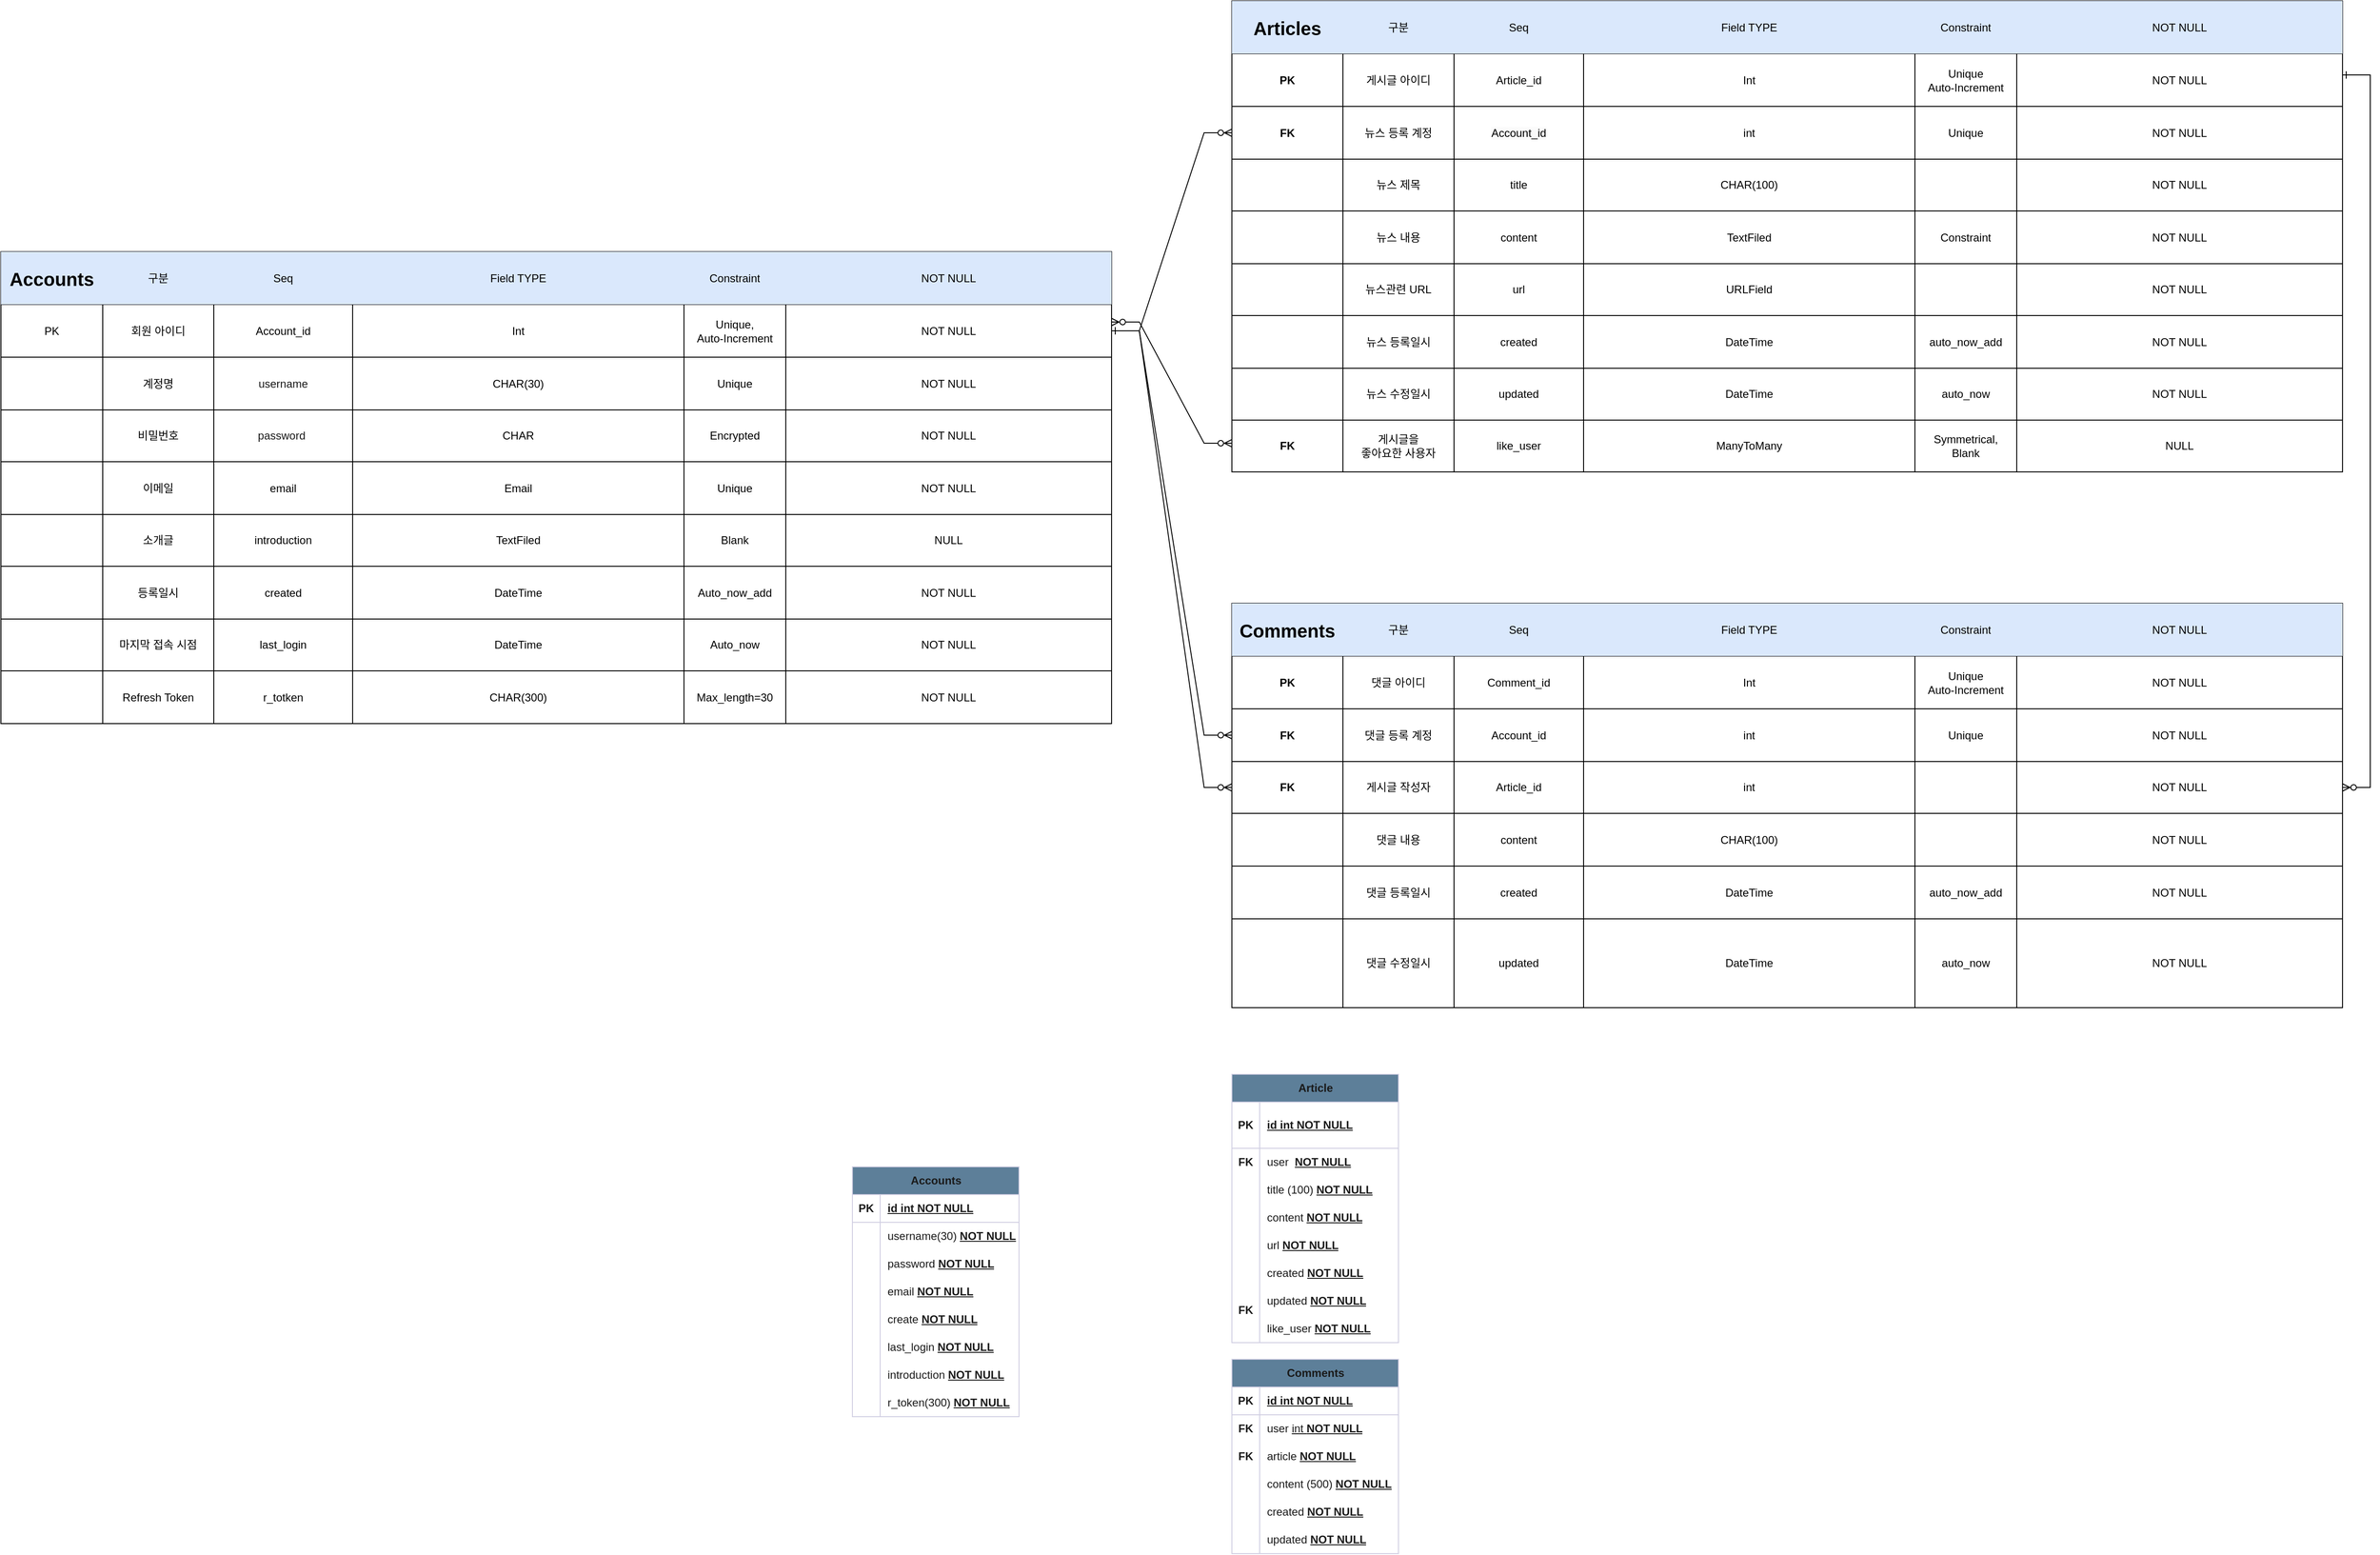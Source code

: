 <mxfile version="24.4.0" type="github">
  <diagram name="페이지-1" id="ltSco38pFWKIx8rV86Af">
    <mxGraphModel dx="5232" dy="1434" grid="1" gridSize="10" guides="1" tooltips="1" connect="1" arrows="1" fold="1" page="1" pageScale="1" pageWidth="1169" pageHeight="827" math="0" shadow="0">
      <root>
        <mxCell id="0" />
        <mxCell id="1" parent="0" />
        <mxCell id="mz0Xn6DmyuUg_sz6dju8-88" value="" style="shape=tableRow;horizontal=0;startSize=0;swimlaneHead=0;swimlaneBody=0;fillColor=none;collapsible=0;dropTarget=0;points=[[0,0.5],[1,0.5]];portConstraint=eastwest;top=0;left=0;right=0;bottom=0;labelBackgroundColor=none;strokeColor=#D0CEE2;fontColor=#1A1A1A;" parent="1" vertex="1">
          <mxGeometry x="-700" y="2180" width="180" height="30" as="geometry" />
        </mxCell>
        <mxCell id="mz0Xn6DmyuUg_sz6dju8-89" value="" style="shape=partialRectangle;connectable=0;fillColor=none;top=0;left=0;bottom=0;right=0;editable=1;overflow=hidden;whiteSpace=wrap;html=1;labelBackgroundColor=none;strokeColor=#D0CEE2;fontColor=#1A1A1A;" parent="mz0Xn6DmyuUg_sz6dju8-88" vertex="1">
          <mxGeometry width="30" height="30" as="geometry">
            <mxRectangle width="30" height="30" as="alternateBounds" />
          </mxGeometry>
        </mxCell>
        <mxCell id="W1ectvwoQMWcgPh8aef--1" value="Article" style="shape=table;startSize=30;container=1;collapsible=1;childLayout=tableLayout;fixedRows=1;rowLines=0;fontStyle=1;align=center;resizeLast=1;html=1;labelBackgroundColor=none;fillColor=#5D7F99;strokeColor=#D0CEE2;fontColor=#1A1A1A;" parent="1" vertex="1">
          <mxGeometry x="-800" y="1880" width="180" height="290" as="geometry" />
        </mxCell>
        <mxCell id="W1ectvwoQMWcgPh8aef--2" value="" style="shape=tableRow;horizontal=0;startSize=0;swimlaneHead=0;swimlaneBody=0;fillColor=none;collapsible=0;dropTarget=0;points=[[0,0.5],[1,0.5]];portConstraint=eastwest;top=0;left=0;right=0;bottom=1;labelBackgroundColor=none;strokeColor=#D0CEE2;fontColor=#1A1A1A;" parent="W1ectvwoQMWcgPh8aef--1" vertex="1">
          <mxGeometry y="30" width="180" height="50" as="geometry" />
        </mxCell>
        <mxCell id="W1ectvwoQMWcgPh8aef--3" value="PK" style="shape=partialRectangle;connectable=0;fillColor=none;top=0;left=0;bottom=0;right=0;fontStyle=1;overflow=hidden;whiteSpace=wrap;html=1;labelBackgroundColor=none;strokeColor=#D0CEE2;fontColor=#1A1A1A;" parent="W1ectvwoQMWcgPh8aef--2" vertex="1">
          <mxGeometry width="30" height="50" as="geometry">
            <mxRectangle width="30" height="50" as="alternateBounds" />
          </mxGeometry>
        </mxCell>
        <mxCell id="W1ectvwoQMWcgPh8aef--4" value="id int NOT NULL" style="shape=partialRectangle;connectable=0;fillColor=none;top=0;left=0;bottom=0;right=0;align=left;spacingLeft=6;fontStyle=5;overflow=hidden;whiteSpace=wrap;html=1;labelBackgroundColor=none;strokeColor=#D0CEE2;fontColor=#1A1A1A;" parent="W1ectvwoQMWcgPh8aef--2" vertex="1">
          <mxGeometry x="30" width="150" height="50" as="geometry">
            <mxRectangle width="150" height="50" as="alternateBounds" />
          </mxGeometry>
        </mxCell>
        <mxCell id="W1ectvwoQMWcgPh8aef--5" value="" style="shape=tableRow;horizontal=0;startSize=0;swimlaneHead=0;swimlaneBody=0;fillColor=none;collapsible=0;dropTarget=0;points=[[0,0.5],[1,0.5]];portConstraint=eastwest;top=0;left=0;right=0;bottom=0;labelBackgroundColor=none;strokeColor=#D0CEE2;fontColor=#1A1A1A;" parent="W1ectvwoQMWcgPh8aef--1" vertex="1">
          <mxGeometry y="80" width="180" height="30" as="geometry" />
        </mxCell>
        <mxCell id="W1ectvwoQMWcgPh8aef--6" value="&lt;b&gt;FK&lt;/b&gt;" style="shape=partialRectangle;connectable=0;fillColor=none;top=0;left=0;bottom=0;right=0;editable=1;overflow=hidden;whiteSpace=wrap;html=1;labelBackgroundColor=none;strokeColor=#D0CEE2;fontColor=#1A1A1A;" parent="W1ectvwoQMWcgPh8aef--5" vertex="1">
          <mxGeometry width="30" height="30" as="geometry">
            <mxRectangle width="30" height="30" as="alternateBounds" />
          </mxGeometry>
        </mxCell>
        <mxCell id="W1ectvwoQMWcgPh8aef--7" value="user&lt;span style=&quot;white-space: pre;&quot;&gt;&#x9;&lt;/span&gt;&amp;nbsp;&lt;span style=&quot;font-weight: 700; text-decoration-line: underline;&quot;&gt;NOT NULL&lt;/span&gt;" style="shape=partialRectangle;connectable=0;fillColor=none;top=0;left=0;bottom=0;right=0;align=left;spacingLeft=6;overflow=hidden;whiteSpace=wrap;html=1;labelBackgroundColor=none;strokeColor=#D0CEE2;fontColor=#1A1A1A;" parent="W1ectvwoQMWcgPh8aef--5" vertex="1">
          <mxGeometry x="30" width="150" height="30" as="geometry">
            <mxRectangle width="150" height="30" as="alternateBounds" />
          </mxGeometry>
        </mxCell>
        <mxCell id="W1ectvwoQMWcgPh8aef--8" value="" style="shape=tableRow;horizontal=0;startSize=0;swimlaneHead=0;swimlaneBody=0;fillColor=none;collapsible=0;dropTarget=0;points=[[0,0.5],[1,0.5]];portConstraint=eastwest;top=0;left=0;right=0;bottom=0;labelBackgroundColor=none;strokeColor=#D0CEE2;fontColor=#1A1A1A;" parent="W1ectvwoQMWcgPh8aef--1" vertex="1">
          <mxGeometry y="110" width="180" height="30" as="geometry" />
        </mxCell>
        <mxCell id="W1ectvwoQMWcgPh8aef--9" value="" style="shape=partialRectangle;connectable=0;fillColor=none;top=0;left=0;bottom=0;right=0;editable=1;overflow=hidden;whiteSpace=wrap;html=1;labelBackgroundColor=none;strokeColor=#D0CEE2;fontColor=#1A1A1A;" parent="W1ectvwoQMWcgPh8aef--8" vertex="1">
          <mxGeometry width="30" height="30" as="geometry">
            <mxRectangle width="30" height="30" as="alternateBounds" />
          </mxGeometry>
        </mxCell>
        <mxCell id="W1ectvwoQMWcgPh8aef--10" value="title (100)&amp;nbsp;&lt;span style=&quot;font-weight: 700; text-decoration-line: underline;&quot;&gt;NOT NULL&lt;/span&gt;" style="shape=partialRectangle;connectable=0;fillColor=none;top=0;left=0;bottom=0;right=0;align=left;spacingLeft=6;overflow=hidden;whiteSpace=wrap;html=1;labelBackgroundColor=none;strokeColor=#D0CEE2;fontColor=#1A1A1A;" parent="W1ectvwoQMWcgPh8aef--8" vertex="1">
          <mxGeometry x="30" width="150" height="30" as="geometry">
            <mxRectangle width="150" height="30" as="alternateBounds" />
          </mxGeometry>
        </mxCell>
        <mxCell id="W1ectvwoQMWcgPh8aef--17" value="" style="shape=tableRow;horizontal=0;startSize=0;swimlaneHead=0;swimlaneBody=0;fillColor=none;collapsible=0;dropTarget=0;points=[[0,0.5],[1,0.5]];portConstraint=eastwest;top=0;left=0;right=0;bottom=0;labelBackgroundColor=none;strokeColor=#D0CEE2;fontColor=#1A1A1A;" parent="W1ectvwoQMWcgPh8aef--1" vertex="1">
          <mxGeometry y="140" width="180" height="30" as="geometry" />
        </mxCell>
        <mxCell id="W1ectvwoQMWcgPh8aef--18" value="" style="shape=partialRectangle;connectable=0;fillColor=none;top=0;left=0;bottom=0;right=0;editable=1;overflow=hidden;whiteSpace=wrap;html=1;labelBackgroundColor=none;strokeColor=#D0CEE2;fontColor=#1A1A1A;" parent="W1ectvwoQMWcgPh8aef--17" vertex="1">
          <mxGeometry width="30" height="30" as="geometry">
            <mxRectangle width="30" height="30" as="alternateBounds" />
          </mxGeometry>
        </mxCell>
        <mxCell id="W1ectvwoQMWcgPh8aef--19" value="content&amp;nbsp;&lt;span style=&quot;font-weight: 700; text-decoration-line: underline;&quot;&gt;NOT NULL&lt;/span&gt;" style="shape=partialRectangle;connectable=0;fillColor=none;top=0;left=0;bottom=0;right=0;align=left;spacingLeft=6;overflow=hidden;whiteSpace=wrap;html=1;labelBackgroundColor=none;strokeColor=#D0CEE2;fontColor=#1A1A1A;strokeWidth=1;" parent="W1ectvwoQMWcgPh8aef--17" vertex="1">
          <mxGeometry x="30" width="150" height="30" as="geometry">
            <mxRectangle width="150" height="30" as="alternateBounds" />
          </mxGeometry>
        </mxCell>
        <mxCell id="W1ectvwoQMWcgPh8aef--11" value="" style="shape=tableRow;horizontal=0;startSize=0;swimlaneHead=0;swimlaneBody=0;fillColor=none;collapsible=0;dropTarget=0;points=[[0,0.5],[1,0.5]];portConstraint=eastwest;top=0;left=0;right=0;bottom=0;labelBackgroundColor=none;strokeColor=#D0CEE2;fontColor=#1A1A1A;" parent="W1ectvwoQMWcgPh8aef--1" vertex="1">
          <mxGeometry y="170" width="180" height="30" as="geometry" />
        </mxCell>
        <mxCell id="W1ectvwoQMWcgPh8aef--12" value="" style="shape=partialRectangle;connectable=0;fillColor=none;top=0;left=0;bottom=0;right=0;editable=1;overflow=hidden;whiteSpace=wrap;html=1;labelBackgroundColor=none;strokeColor=#D0CEE2;fontColor=#1A1A1A;" parent="W1ectvwoQMWcgPh8aef--11" vertex="1">
          <mxGeometry width="30" height="30" as="geometry">
            <mxRectangle width="30" height="30" as="alternateBounds" />
          </mxGeometry>
        </mxCell>
        <mxCell id="W1ectvwoQMWcgPh8aef--13" value="url&amp;nbsp;&lt;span style=&quot;font-weight: 700; text-decoration-line: underline;&quot;&gt;NOT NULL&lt;/span&gt;" style="shape=partialRectangle;connectable=0;fillColor=none;top=0;left=0;bottom=0;right=0;align=left;spacingLeft=6;overflow=hidden;whiteSpace=wrap;html=1;labelBackgroundColor=none;strokeColor=#D0CEE2;fontColor=#1A1A1A;strokeWidth=1;" parent="W1ectvwoQMWcgPh8aef--11" vertex="1">
          <mxGeometry x="30" width="150" height="30" as="geometry">
            <mxRectangle width="150" height="30" as="alternateBounds" />
          </mxGeometry>
        </mxCell>
        <mxCell id="W1ectvwoQMWcgPh8aef--14" value="" style="shape=tableRow;horizontal=0;startSize=0;swimlaneHead=0;swimlaneBody=0;fillColor=none;collapsible=0;dropTarget=0;points=[[0,0.5],[1,0.5]];portConstraint=eastwest;top=0;left=0;right=0;bottom=0;labelBackgroundColor=none;strokeColor=#D0CEE2;fontColor=#1A1A1A;" parent="W1ectvwoQMWcgPh8aef--1" vertex="1">
          <mxGeometry y="200" width="180" height="30" as="geometry" />
        </mxCell>
        <mxCell id="W1ectvwoQMWcgPh8aef--15" value="" style="shape=partialRectangle;connectable=0;fillColor=none;top=0;left=0;bottom=0;right=0;editable=1;overflow=hidden;whiteSpace=wrap;html=1;labelBackgroundColor=none;strokeColor=#D0CEE2;fontColor=#1A1A1A;" parent="W1ectvwoQMWcgPh8aef--14" vertex="1">
          <mxGeometry width="30" height="30" as="geometry">
            <mxRectangle width="30" height="30" as="alternateBounds" />
          </mxGeometry>
        </mxCell>
        <mxCell id="W1ectvwoQMWcgPh8aef--16" value="created&amp;nbsp;&lt;span style=&quot;font-weight: 700; text-decoration-line: underline;&quot;&gt;NOT NULL&lt;/span&gt;" style="shape=partialRectangle;connectable=0;fillColor=none;top=0;left=0;bottom=0;right=0;align=left;spacingLeft=6;overflow=hidden;whiteSpace=wrap;html=1;labelBackgroundColor=none;strokeColor=#D0CEE2;fontColor=#1A1A1A;strokeWidth=1;" parent="W1ectvwoQMWcgPh8aef--14" vertex="1">
          <mxGeometry x="30" width="150" height="30" as="geometry">
            <mxRectangle width="150" height="30" as="alternateBounds" />
          </mxGeometry>
        </mxCell>
        <mxCell id="W1ectvwoQMWcgPh8aef--20" value="" style="shape=tableRow;horizontal=0;startSize=0;swimlaneHead=0;swimlaneBody=0;fillColor=none;collapsible=0;dropTarget=0;points=[[0,0.5],[1,0.5]];portConstraint=eastwest;top=0;left=0;right=0;bottom=0;labelBackgroundColor=none;strokeColor=#D0CEE2;fontColor=#1A1A1A;" parent="W1ectvwoQMWcgPh8aef--1" vertex="1">
          <mxGeometry y="230" width="180" height="30" as="geometry" />
        </mxCell>
        <mxCell id="W1ectvwoQMWcgPh8aef--21" value="" style="shape=partialRectangle;connectable=0;fillColor=none;top=0;left=0;bottom=0;right=0;editable=1;overflow=hidden;whiteSpace=wrap;html=1;labelBackgroundColor=none;strokeColor=#D0CEE2;fontColor=#1A1A1A;" parent="W1ectvwoQMWcgPh8aef--20" vertex="1">
          <mxGeometry width="30" height="30" as="geometry">
            <mxRectangle width="30" height="30" as="alternateBounds" />
          </mxGeometry>
        </mxCell>
        <mxCell id="W1ectvwoQMWcgPh8aef--22" value="updated&amp;nbsp;&lt;span style=&quot;font-weight: 700; text-decoration-line: underline;&quot;&gt;NOT NULL&lt;/span&gt;" style="shape=partialRectangle;connectable=0;fillColor=none;top=0;left=0;bottom=0;right=0;align=left;spacingLeft=6;overflow=hidden;whiteSpace=wrap;html=1;labelBackgroundColor=none;strokeColor=#D0CEE2;fontColor=#1A1A1A;strokeWidth=1;" parent="W1ectvwoQMWcgPh8aef--20" vertex="1">
          <mxGeometry x="30" width="150" height="30" as="geometry">
            <mxRectangle width="150" height="30" as="alternateBounds" />
          </mxGeometry>
        </mxCell>
        <mxCell id="W1ectvwoQMWcgPh8aef--56" value="" style="shape=tableRow;horizontal=0;startSize=0;swimlaneHead=0;swimlaneBody=0;fillColor=none;collapsible=0;dropTarget=0;points=[[0,0.5],[1,0.5]];portConstraint=eastwest;top=0;left=0;right=0;bottom=0;labelBackgroundColor=none;strokeColor=#D0CEE2;fontColor=#1A1A1A;" parent="W1ectvwoQMWcgPh8aef--1" vertex="1">
          <mxGeometry y="260" width="180" height="30" as="geometry" />
        </mxCell>
        <mxCell id="W1ectvwoQMWcgPh8aef--57" value="" style="shape=partialRectangle;connectable=0;fillColor=none;top=0;left=0;bottom=0;right=0;editable=1;overflow=hidden;whiteSpace=wrap;html=1;labelBackgroundColor=none;strokeColor=#D0CEE2;fontColor=#1A1A1A;" parent="W1ectvwoQMWcgPh8aef--56" vertex="1">
          <mxGeometry width="30" height="30" as="geometry">
            <mxRectangle width="30" height="30" as="alternateBounds" />
          </mxGeometry>
        </mxCell>
        <mxCell id="W1ectvwoQMWcgPh8aef--58" value="like_user&amp;nbsp;&lt;span style=&quot;font-weight: 700; text-decoration-line: underline;&quot;&gt;NOT NULL&lt;/span&gt;" style="shape=partialRectangle;connectable=0;fillColor=none;top=0;left=0;bottom=0;right=0;align=left;spacingLeft=6;overflow=hidden;whiteSpace=wrap;html=1;labelBackgroundColor=none;strokeColor=#D0CEE2;fontColor=#1A1A1A;strokeWidth=1;" parent="W1ectvwoQMWcgPh8aef--56" vertex="1">
          <mxGeometry x="30" width="150" height="30" as="geometry">
            <mxRectangle width="150" height="30" as="alternateBounds" />
          </mxGeometry>
        </mxCell>
        <mxCell id="W1ectvwoQMWcgPh8aef--26" value="Comments" style="shape=table;startSize=30;container=1;collapsible=1;childLayout=tableLayout;fixedRows=1;rowLines=0;fontStyle=1;align=center;resizeLast=1;html=1;labelBackgroundColor=none;fillColor=#5D7F99;strokeColor=#D0CEE2;fontColor=#1A1A1A;" parent="1" vertex="1">
          <mxGeometry x="-800" y="2188" width="180" height="210" as="geometry" />
        </mxCell>
        <mxCell id="W1ectvwoQMWcgPh8aef--27" value="" style="shape=tableRow;horizontal=0;startSize=0;swimlaneHead=0;swimlaneBody=0;fillColor=none;collapsible=0;dropTarget=0;points=[[0,0.5],[1,0.5]];portConstraint=eastwest;top=0;left=0;right=0;bottom=1;labelBackgroundColor=none;strokeColor=#D0CEE2;fontColor=#1A1A1A;" parent="W1ectvwoQMWcgPh8aef--26" vertex="1">
          <mxGeometry y="30" width="180" height="30" as="geometry" />
        </mxCell>
        <mxCell id="W1ectvwoQMWcgPh8aef--28" value="PK" style="shape=partialRectangle;connectable=0;fillColor=none;top=0;left=0;bottom=0;right=0;fontStyle=1;overflow=hidden;whiteSpace=wrap;html=1;labelBackgroundColor=none;strokeColor=#D0CEE2;fontColor=#1A1A1A;" parent="W1ectvwoQMWcgPh8aef--27" vertex="1">
          <mxGeometry width="30" height="30" as="geometry">
            <mxRectangle width="30" height="30" as="alternateBounds" />
          </mxGeometry>
        </mxCell>
        <mxCell id="W1ectvwoQMWcgPh8aef--29" value="id int NOT NULL" style="shape=partialRectangle;connectable=0;fillColor=none;top=0;left=0;bottom=0;right=0;align=left;spacingLeft=6;fontStyle=5;overflow=hidden;whiteSpace=wrap;html=1;labelBackgroundColor=none;strokeColor=#D0CEE2;fontColor=#1A1A1A;" parent="W1ectvwoQMWcgPh8aef--27" vertex="1">
          <mxGeometry x="30" width="150" height="30" as="geometry">
            <mxRectangle width="150" height="30" as="alternateBounds" />
          </mxGeometry>
        </mxCell>
        <mxCell id="W1ectvwoQMWcgPh8aef--30" value="" style="shape=tableRow;horizontal=0;startSize=0;swimlaneHead=0;swimlaneBody=0;fillColor=none;collapsible=0;dropTarget=0;points=[[0,0.5],[1,0.5]];portConstraint=eastwest;top=0;left=0;right=0;bottom=0;labelBackgroundColor=none;strokeColor=#D0CEE2;fontColor=#1A1A1A;" parent="W1ectvwoQMWcgPh8aef--26" vertex="1">
          <mxGeometry y="60" width="180" height="30" as="geometry" />
        </mxCell>
        <mxCell id="W1ectvwoQMWcgPh8aef--31" value="&lt;b&gt;FK&lt;/b&gt;" style="shape=partialRectangle;connectable=0;fillColor=none;top=0;left=0;bottom=0;right=0;editable=1;overflow=hidden;whiteSpace=wrap;html=1;labelBackgroundColor=none;strokeColor=#D0CEE2;fontColor=#1A1A1A;" parent="W1ectvwoQMWcgPh8aef--30" vertex="1">
          <mxGeometry width="30" height="30" as="geometry">
            <mxRectangle width="30" height="30" as="alternateBounds" />
          </mxGeometry>
        </mxCell>
        <mxCell id="W1ectvwoQMWcgPh8aef--32" value="user &lt;u&gt;int&amp;nbsp;&lt;/u&gt;&lt;span style=&quot;font-weight: 700; text-decoration-line: underline;&quot;&gt;NOT NULL&lt;/span&gt;" style="shape=partialRectangle;connectable=0;fillColor=none;top=0;left=0;bottom=0;right=0;align=left;spacingLeft=6;overflow=hidden;whiteSpace=wrap;html=1;labelBackgroundColor=none;strokeColor=#D0CEE2;fontColor=#1A1A1A;" parent="W1ectvwoQMWcgPh8aef--30" vertex="1">
          <mxGeometry x="30" width="150" height="30" as="geometry">
            <mxRectangle width="150" height="30" as="alternateBounds" />
          </mxGeometry>
        </mxCell>
        <mxCell id="W1ectvwoQMWcgPh8aef--36" value="" style="shape=tableRow;horizontal=0;startSize=0;swimlaneHead=0;swimlaneBody=0;fillColor=none;collapsible=0;dropTarget=0;points=[[0,0.5],[1,0.5]];portConstraint=eastwest;top=0;left=0;right=0;bottom=0;labelBackgroundColor=none;strokeColor=#D0CEE2;fontColor=#1A1A1A;" parent="W1ectvwoQMWcgPh8aef--26" vertex="1">
          <mxGeometry y="90" width="180" height="30" as="geometry" />
        </mxCell>
        <mxCell id="W1ectvwoQMWcgPh8aef--37" value="&lt;b&gt;FK&lt;/b&gt;" style="shape=partialRectangle;connectable=0;fillColor=none;top=0;left=0;bottom=0;right=0;editable=1;overflow=hidden;whiteSpace=wrap;html=1;labelBackgroundColor=none;strokeColor=#D0CEE2;fontColor=#1A1A1A;" parent="W1ectvwoQMWcgPh8aef--36" vertex="1">
          <mxGeometry width="30" height="30" as="geometry">
            <mxRectangle width="30" height="30" as="alternateBounds" />
          </mxGeometry>
        </mxCell>
        <mxCell id="W1ectvwoQMWcgPh8aef--38" value="article&amp;nbsp;&lt;span style=&quot;font-weight: 700; text-decoration-line: underline;&quot;&gt;NOT NULL&lt;/span&gt;" style="shape=partialRectangle;connectable=0;fillColor=none;top=0;left=0;bottom=0;right=0;align=left;spacingLeft=6;overflow=hidden;whiteSpace=wrap;html=1;labelBackgroundColor=none;strokeColor=#D0CEE2;fontColor=#1A1A1A;strokeWidth=1;" parent="W1ectvwoQMWcgPh8aef--36" vertex="1">
          <mxGeometry x="30" width="150" height="30" as="geometry">
            <mxRectangle width="150" height="30" as="alternateBounds" />
          </mxGeometry>
        </mxCell>
        <mxCell id="W1ectvwoQMWcgPh8aef--33" value="" style="shape=tableRow;horizontal=0;startSize=0;swimlaneHead=0;swimlaneBody=0;fillColor=none;collapsible=0;dropTarget=0;points=[[0,0.5],[1,0.5]];portConstraint=eastwest;top=0;left=0;right=0;bottom=0;labelBackgroundColor=none;strokeColor=#D0CEE2;fontColor=#1A1A1A;" parent="W1ectvwoQMWcgPh8aef--26" vertex="1">
          <mxGeometry y="120" width="180" height="30" as="geometry" />
        </mxCell>
        <mxCell id="W1ectvwoQMWcgPh8aef--34" value="" style="shape=partialRectangle;connectable=0;fillColor=none;top=0;left=0;bottom=0;right=0;editable=1;overflow=hidden;whiteSpace=wrap;html=1;labelBackgroundColor=none;strokeColor=#D0CEE2;fontColor=#1A1A1A;" parent="W1ectvwoQMWcgPh8aef--33" vertex="1">
          <mxGeometry width="30" height="30" as="geometry">
            <mxRectangle width="30" height="30" as="alternateBounds" />
          </mxGeometry>
        </mxCell>
        <mxCell id="W1ectvwoQMWcgPh8aef--35" value="content (500)&amp;nbsp;&lt;span style=&quot;font-weight: 700; text-decoration-line: underline;&quot;&gt;NOT NULL&lt;/span&gt;" style="shape=partialRectangle;connectable=0;fillColor=none;top=0;left=0;bottom=0;right=0;align=left;spacingLeft=6;overflow=hidden;whiteSpace=wrap;html=1;labelBackgroundColor=none;strokeColor=#D0CEE2;fontColor=#1A1A1A;" parent="W1ectvwoQMWcgPh8aef--33" vertex="1">
          <mxGeometry x="30" width="150" height="30" as="geometry">
            <mxRectangle width="150" height="30" as="alternateBounds" />
          </mxGeometry>
        </mxCell>
        <mxCell id="W1ectvwoQMWcgPh8aef--39" value="" style="shape=tableRow;horizontal=0;startSize=0;swimlaneHead=0;swimlaneBody=0;fillColor=none;collapsible=0;dropTarget=0;points=[[0,0.5],[1,0.5]];portConstraint=eastwest;top=0;left=0;right=0;bottom=0;labelBackgroundColor=none;strokeColor=#D0CEE2;fontColor=#1A1A1A;" parent="W1ectvwoQMWcgPh8aef--26" vertex="1">
          <mxGeometry y="150" width="180" height="30" as="geometry" />
        </mxCell>
        <mxCell id="W1ectvwoQMWcgPh8aef--40" value="" style="shape=partialRectangle;connectable=0;fillColor=none;top=0;left=0;bottom=0;right=0;editable=1;overflow=hidden;whiteSpace=wrap;html=1;labelBackgroundColor=none;strokeColor=#D0CEE2;fontColor=#1A1A1A;" parent="W1ectvwoQMWcgPh8aef--39" vertex="1">
          <mxGeometry width="30" height="30" as="geometry">
            <mxRectangle width="30" height="30" as="alternateBounds" />
          </mxGeometry>
        </mxCell>
        <mxCell id="W1ectvwoQMWcgPh8aef--41" value="created&amp;nbsp;&lt;span style=&quot;font-weight: 700; text-decoration-line: underline;&quot;&gt;NOT NULL&lt;/span&gt;" style="shape=partialRectangle;connectable=0;fillColor=none;top=0;left=0;bottom=0;right=0;align=left;spacingLeft=6;overflow=hidden;whiteSpace=wrap;html=1;labelBackgroundColor=none;strokeColor=#D0CEE2;fontColor=#1A1A1A;strokeWidth=1;" parent="W1ectvwoQMWcgPh8aef--39" vertex="1">
          <mxGeometry x="30" width="150" height="30" as="geometry">
            <mxRectangle width="150" height="30" as="alternateBounds" />
          </mxGeometry>
        </mxCell>
        <mxCell id="W1ectvwoQMWcgPh8aef--42" value="" style="shape=tableRow;horizontal=0;startSize=0;swimlaneHead=0;swimlaneBody=0;fillColor=none;collapsible=0;dropTarget=0;points=[[0,0.5],[1,0.5]];portConstraint=eastwest;top=0;left=0;right=0;bottom=0;labelBackgroundColor=none;strokeColor=#D0CEE2;fontColor=#1A1A1A;" parent="W1ectvwoQMWcgPh8aef--26" vertex="1">
          <mxGeometry y="180" width="180" height="30" as="geometry" />
        </mxCell>
        <mxCell id="W1ectvwoQMWcgPh8aef--43" value="" style="shape=partialRectangle;connectable=0;fillColor=none;top=0;left=0;bottom=0;right=0;editable=1;overflow=hidden;whiteSpace=wrap;html=1;labelBackgroundColor=none;strokeColor=#D0CEE2;fontColor=#1A1A1A;" parent="W1ectvwoQMWcgPh8aef--42" vertex="1">
          <mxGeometry width="30" height="30" as="geometry">
            <mxRectangle width="30" height="30" as="alternateBounds" />
          </mxGeometry>
        </mxCell>
        <mxCell id="W1ectvwoQMWcgPh8aef--44" value="updated&amp;nbsp;&lt;span style=&quot;font-weight: 700; text-decoration-line: underline;&quot;&gt;NOT NULL&lt;/span&gt;" style="shape=partialRectangle;connectable=0;fillColor=none;top=0;left=0;bottom=0;right=0;align=left;spacingLeft=6;overflow=hidden;whiteSpace=wrap;html=1;labelBackgroundColor=none;strokeColor=#D0CEE2;fontColor=#1A1A1A;strokeWidth=1;" parent="W1ectvwoQMWcgPh8aef--42" vertex="1">
          <mxGeometry x="30" width="150" height="30" as="geometry">
            <mxRectangle width="150" height="30" as="alternateBounds" />
          </mxGeometry>
        </mxCell>
        <mxCell id="W1ectvwoQMWcgPh8aef--51" value="" style="edgeStyle=entityRelationEdgeStyle;fontSize=12;html=1;endArrow=ERzeroToMany;endFill=1;rounded=0;entryX=0;entryY=0.5;entryDx=0;entryDy=0;startArrow=ERzeroToMany;startFill=0;" parent="1" edge="1">
          <mxGeometry width="100" height="100" relative="1" as="geometry">
            <mxPoint x="-930" y="1067" as="sourcePoint" />
            <mxPoint x="-800" y="1198" as="targetPoint" />
            <Array as="points">
              <mxPoint x="-910" y="1060" />
              <mxPoint x="-920" y="1060" />
              <mxPoint x="-910" y="1273" />
              <mxPoint x="-1060" y="1083" />
              <mxPoint x="-910" y="1283" />
            </Array>
          </mxGeometry>
        </mxCell>
        <mxCell id="W1ectvwoQMWcgPh8aef--53" value="" style="edgeStyle=entityRelationEdgeStyle;fontSize=12;html=1;endArrow=ERzeroToMany;endFill=1;rounded=0;entryX=0;entryY=0.5;entryDx=0;entryDy=0;startArrow=ERone;startFill=0;exitX=1;exitY=0.5;exitDx=0;exitDy=0;" parent="1" source="W1ectvwoQMWcgPh8aef--70" target="W1ectvwoQMWcgPh8aef--369" edge="1">
          <mxGeometry width="100" height="100" relative="1" as="geometry">
            <mxPoint x="-930" y="1090" as="sourcePoint" />
            <mxPoint x="-813.06" y="1282.5" as="targetPoint" />
            <Array as="points">
              <mxPoint x="-913.06" y="1087.5" />
              <mxPoint x="-923.06" y="1062.5" />
              <mxPoint x="-923.06" y="1072.5" />
              <mxPoint x="-833.06" y="1157.5" />
            </Array>
          </mxGeometry>
        </mxCell>
        <mxCell id="W1ectvwoQMWcgPh8aef--55" value="" style="edgeStyle=entityRelationEdgeStyle;fontSize=12;html=1;endArrow=ERzeroToMany;endFill=1;rounded=0;startArrow=ERone;startFill=0;exitX=1.017;exitY=0.75;exitDx=0;exitDy=0;exitPerimeter=0;entryX=1;entryY=0.5;entryDx=0;entryDy=0;" parent="1" target="W1ectvwoQMWcgPh8aef--376" edge="1">
          <mxGeometry width="100" height="100" relative="1" as="geometry">
            <mxPoint x="400" y="800" as="sourcePoint" />
            <mxPoint x="370" y="1045.5" as="targetPoint" />
            <Array as="points">
              <mxPoint x="416.94" y="797.5" />
              <mxPoint x="406.94" y="772.5" />
              <mxPoint x="406.94" y="782.5" />
              <mxPoint x="496.94" y="867.5" />
            </Array>
          </mxGeometry>
        </mxCell>
        <mxCell id="W1ectvwoQMWcgPh8aef--59" value="&lt;b&gt;FK&lt;/b&gt;" style="shape=partialRectangle;connectable=0;fillColor=none;top=0;left=0;bottom=0;right=0;editable=1;overflow=hidden;whiteSpace=wrap;html=1;labelBackgroundColor=none;strokeColor=#D0CEE2;fontColor=#1A1A1A;" parent="1" vertex="1">
          <mxGeometry x="-800" y="2120" width="30" height="30" as="geometry">
            <mxRectangle width="30" height="30" as="alternateBounds" />
          </mxGeometry>
        </mxCell>
        <mxCell id="W1ectvwoQMWcgPh8aef--60" value="" style="edgeStyle=entityRelationEdgeStyle;fontSize=12;html=1;endArrow=ERzeroToMany;endFill=1;rounded=0;startArrow=ERone;startFill=0;exitX=1;exitY=0.5;exitDx=0;exitDy=0;" parent="1" source="W1ectvwoQMWcgPh8aef--70" edge="1">
          <mxGeometry width="100" height="100" relative="1" as="geometry">
            <mxPoint x="-920" y="1470" as="sourcePoint" />
            <mxPoint x="-800" y="1570" as="targetPoint" />
            <Array as="points">
              <mxPoint x="-920" y="1060" />
              <mxPoint x="-900" y="1460" />
              <mxPoint x="-900" y="1470" />
            </Array>
          </mxGeometry>
        </mxCell>
        <mxCell id="mz0Xn6DmyuUg_sz6dju8-22" value="Accounts" style="shape=table;startSize=30;container=1;collapsible=1;childLayout=tableLayout;fixedRows=1;rowLines=0;fontStyle=1;align=center;resizeLast=1;html=1;labelBackgroundColor=none;fillColor=#5D7F99;strokeColor=#D0CEE2;fontColor=#1A1A1A;" parent="1" vertex="1">
          <mxGeometry x="-1210" y="1980" width="180" height="270" as="geometry" />
        </mxCell>
        <mxCell id="mz0Xn6DmyuUg_sz6dju8-23" value="" style="shape=tableRow;horizontal=0;startSize=0;swimlaneHead=0;swimlaneBody=0;fillColor=none;collapsible=0;dropTarget=0;points=[[0,0.5],[1,0.5]];portConstraint=eastwest;top=0;left=0;right=0;bottom=1;labelBackgroundColor=none;strokeColor=#D0CEE2;fontColor=#1A1A1A;" parent="mz0Xn6DmyuUg_sz6dju8-22" vertex="1">
          <mxGeometry y="30" width="180" height="30" as="geometry" />
        </mxCell>
        <mxCell id="mz0Xn6DmyuUg_sz6dju8-24" value="PK" style="shape=partialRectangle;connectable=0;fillColor=none;top=0;left=0;bottom=0;right=0;fontStyle=1;overflow=hidden;whiteSpace=wrap;html=1;labelBackgroundColor=none;strokeColor=#D0CEE2;fontColor=#1A1A1A;" parent="mz0Xn6DmyuUg_sz6dju8-23" vertex="1">
          <mxGeometry width="30" height="30" as="geometry">
            <mxRectangle width="30" height="30" as="alternateBounds" />
          </mxGeometry>
        </mxCell>
        <mxCell id="mz0Xn6DmyuUg_sz6dju8-25" value="id int NOT NULL" style="shape=partialRectangle;connectable=0;fillColor=none;top=0;left=0;bottom=0;right=0;align=left;spacingLeft=6;fontStyle=5;overflow=hidden;whiteSpace=wrap;html=1;labelBackgroundColor=none;strokeColor=#D0CEE2;fontColor=#1A1A1A;" parent="mz0Xn6DmyuUg_sz6dju8-23" vertex="1">
          <mxGeometry x="30" width="150" height="30" as="geometry">
            <mxRectangle width="150" height="30" as="alternateBounds" />
          </mxGeometry>
        </mxCell>
        <mxCell id="mz0Xn6DmyuUg_sz6dju8-26" value="" style="shape=tableRow;horizontal=0;startSize=0;swimlaneHead=0;swimlaneBody=0;fillColor=none;collapsible=0;dropTarget=0;points=[[0,0.5],[1,0.5]];portConstraint=eastwest;top=0;left=0;right=0;bottom=0;labelBackgroundColor=none;strokeColor=#D0CEE2;fontColor=#1A1A1A;" parent="mz0Xn6DmyuUg_sz6dju8-22" vertex="1">
          <mxGeometry y="60" width="180" height="30" as="geometry" />
        </mxCell>
        <mxCell id="mz0Xn6DmyuUg_sz6dju8-27" value="" style="shape=partialRectangle;connectable=0;fillColor=none;top=0;left=0;bottom=0;right=0;editable=1;overflow=hidden;whiteSpace=wrap;html=1;labelBackgroundColor=none;strokeColor=#D0CEE2;fontColor=#1A1A1A;" parent="mz0Xn6DmyuUg_sz6dju8-26" vertex="1">
          <mxGeometry width="30" height="30" as="geometry">
            <mxRectangle width="30" height="30" as="alternateBounds" />
          </mxGeometry>
        </mxCell>
        <mxCell id="mz0Xn6DmyuUg_sz6dju8-28" value="username(30)&amp;nbsp;&lt;span style=&quot;font-weight: 700; text-decoration-line: underline;&quot;&gt;NOT NULL&lt;/span&gt;" style="shape=partialRectangle;connectable=0;fillColor=none;top=0;left=0;bottom=0;right=0;align=left;spacingLeft=6;overflow=hidden;whiteSpace=wrap;html=1;labelBackgroundColor=none;strokeColor=#D0CEE2;fontColor=#1A1A1A;" parent="mz0Xn6DmyuUg_sz6dju8-26" vertex="1">
          <mxGeometry x="30" width="150" height="30" as="geometry">
            <mxRectangle width="150" height="30" as="alternateBounds" />
          </mxGeometry>
        </mxCell>
        <mxCell id="mz0Xn6DmyuUg_sz6dju8-32" value="" style="shape=tableRow;horizontal=0;startSize=0;swimlaneHead=0;swimlaneBody=0;fillColor=none;collapsible=0;dropTarget=0;points=[[0,0.5],[1,0.5]];portConstraint=eastwest;top=0;left=0;right=0;bottom=0;labelBackgroundColor=none;strokeColor=#D0CEE2;fontColor=#1A1A1A;" parent="mz0Xn6DmyuUg_sz6dju8-22" vertex="1">
          <mxGeometry y="90" width="180" height="30" as="geometry" />
        </mxCell>
        <mxCell id="mz0Xn6DmyuUg_sz6dju8-33" value="" style="shape=partialRectangle;connectable=0;fillColor=none;top=0;left=0;bottom=0;right=0;editable=1;overflow=hidden;whiteSpace=wrap;html=1;labelBackgroundColor=none;strokeColor=#D0CEE2;fontColor=#1A1A1A;" parent="mz0Xn6DmyuUg_sz6dju8-32" vertex="1">
          <mxGeometry width="30" height="30" as="geometry">
            <mxRectangle width="30" height="30" as="alternateBounds" />
          </mxGeometry>
        </mxCell>
        <mxCell id="mz0Xn6DmyuUg_sz6dju8-34" value="password&amp;nbsp;&lt;span style=&quot;font-weight: 700; text-decoration-line: underline;&quot;&gt;NOT NULL&lt;/span&gt;" style="shape=partialRectangle;connectable=0;fillColor=none;top=0;left=0;bottom=0;right=0;align=left;spacingLeft=6;overflow=hidden;whiteSpace=wrap;html=1;labelBackgroundColor=none;strokeColor=#D0CEE2;fontColor=#1A1A1A;" parent="mz0Xn6DmyuUg_sz6dju8-32" vertex="1">
          <mxGeometry x="30" width="150" height="30" as="geometry">
            <mxRectangle width="150" height="30" as="alternateBounds" />
          </mxGeometry>
        </mxCell>
        <mxCell id="mz0Xn6DmyuUg_sz6dju8-29" value="" style="shape=tableRow;horizontal=0;startSize=0;swimlaneHead=0;swimlaneBody=0;fillColor=none;collapsible=0;dropTarget=0;points=[[0,0.5],[1,0.5]];portConstraint=eastwest;top=0;left=0;right=0;bottom=0;labelBackgroundColor=none;strokeColor=#D0CEE2;fontColor=#1A1A1A;" parent="mz0Xn6DmyuUg_sz6dju8-22" vertex="1">
          <mxGeometry y="120" width="180" height="30" as="geometry" />
        </mxCell>
        <mxCell id="mz0Xn6DmyuUg_sz6dju8-30" value="" style="shape=partialRectangle;connectable=0;fillColor=none;top=0;left=0;bottom=0;right=0;editable=1;overflow=hidden;whiteSpace=wrap;html=1;labelBackgroundColor=none;strokeColor=#D0CEE2;fontColor=#1A1A1A;" parent="mz0Xn6DmyuUg_sz6dju8-29" vertex="1">
          <mxGeometry width="30" height="30" as="geometry">
            <mxRectangle width="30" height="30" as="alternateBounds" />
          </mxGeometry>
        </mxCell>
        <mxCell id="mz0Xn6DmyuUg_sz6dju8-31" value="email&amp;nbsp;&lt;span style=&quot;font-weight: 700; text-decoration-line: underline;&quot;&gt;NOT NULL&lt;/span&gt;" style="shape=partialRectangle;connectable=0;fillColor=none;top=0;left=0;bottom=0;right=0;align=left;spacingLeft=6;overflow=hidden;whiteSpace=wrap;html=1;labelBackgroundColor=none;strokeColor=#D0CEE2;fontColor=#1A1A1A;strokeWidth=1;" parent="mz0Xn6DmyuUg_sz6dju8-29" vertex="1">
          <mxGeometry x="30" width="150" height="30" as="geometry">
            <mxRectangle width="150" height="30" as="alternateBounds" />
          </mxGeometry>
        </mxCell>
        <mxCell id="mz0Xn6DmyuUg_sz6dju8-153" value="" style="shape=tableRow;horizontal=0;startSize=0;swimlaneHead=0;swimlaneBody=0;fillColor=none;collapsible=0;dropTarget=0;points=[[0,0.5],[1,0.5]];portConstraint=eastwest;top=0;left=0;right=0;bottom=0;labelBackgroundColor=none;strokeColor=#D0CEE2;fontColor=#1A1A1A;" parent="mz0Xn6DmyuUg_sz6dju8-22" vertex="1">
          <mxGeometry y="150" width="180" height="30" as="geometry" />
        </mxCell>
        <mxCell id="mz0Xn6DmyuUg_sz6dju8-154" value="" style="shape=partialRectangle;connectable=0;fillColor=none;top=0;left=0;bottom=0;right=0;editable=1;overflow=hidden;whiteSpace=wrap;html=1;labelBackgroundColor=none;strokeColor=#D0CEE2;fontColor=#1A1A1A;" parent="mz0Xn6DmyuUg_sz6dju8-153" vertex="1">
          <mxGeometry width="30" height="30" as="geometry">
            <mxRectangle width="30" height="30" as="alternateBounds" />
          </mxGeometry>
        </mxCell>
        <mxCell id="mz0Xn6DmyuUg_sz6dju8-155" value="create&amp;nbsp;&lt;span style=&quot;font-weight: 700; text-decoration-line: underline;&quot;&gt;NOT NULL&lt;/span&gt;" style="shape=partialRectangle;connectable=0;fillColor=none;top=0;left=0;bottom=0;right=0;align=left;spacingLeft=6;overflow=hidden;whiteSpace=wrap;html=1;labelBackgroundColor=none;strokeColor=#D0CEE2;fontColor=#1A1A1A;strokeWidth=1;" parent="mz0Xn6DmyuUg_sz6dju8-153" vertex="1">
          <mxGeometry x="30" width="150" height="30" as="geometry">
            <mxRectangle width="150" height="30" as="alternateBounds" />
          </mxGeometry>
        </mxCell>
        <mxCell id="mz0Xn6DmyuUg_sz6dju8-172" value="" style="shape=tableRow;horizontal=0;startSize=0;swimlaneHead=0;swimlaneBody=0;fillColor=none;collapsible=0;dropTarget=0;points=[[0,0.5],[1,0.5]];portConstraint=eastwest;top=0;left=0;right=0;bottom=0;labelBackgroundColor=none;strokeColor=#D0CEE2;fontColor=#1A1A1A;" parent="mz0Xn6DmyuUg_sz6dju8-22" vertex="1">
          <mxGeometry y="180" width="180" height="30" as="geometry" />
        </mxCell>
        <mxCell id="mz0Xn6DmyuUg_sz6dju8-173" value="" style="shape=partialRectangle;connectable=0;fillColor=none;top=0;left=0;bottom=0;right=0;editable=1;overflow=hidden;whiteSpace=wrap;html=1;labelBackgroundColor=none;strokeColor=#D0CEE2;fontColor=#1A1A1A;" parent="mz0Xn6DmyuUg_sz6dju8-172" vertex="1">
          <mxGeometry width="30" height="30" as="geometry">
            <mxRectangle width="30" height="30" as="alternateBounds" />
          </mxGeometry>
        </mxCell>
        <mxCell id="mz0Xn6DmyuUg_sz6dju8-174" value="last_login&amp;nbsp;&lt;span style=&quot;font-weight: 700; text-decoration-line: underline;&quot;&gt;NOT NULL&lt;/span&gt;" style="shape=partialRectangle;connectable=0;fillColor=none;top=0;left=0;bottom=0;right=0;align=left;spacingLeft=6;overflow=hidden;whiteSpace=wrap;html=1;labelBackgroundColor=none;strokeColor=#D0CEE2;fontColor=#1A1A1A;strokeWidth=1;" parent="mz0Xn6DmyuUg_sz6dju8-172" vertex="1">
          <mxGeometry x="30" width="150" height="30" as="geometry">
            <mxRectangle width="150" height="30" as="alternateBounds" />
          </mxGeometry>
        </mxCell>
        <mxCell id="mz0Xn6DmyuUg_sz6dju8-225" value="" style="shape=tableRow;horizontal=0;startSize=0;swimlaneHead=0;swimlaneBody=0;fillColor=none;collapsible=0;dropTarget=0;points=[[0,0.5],[1,0.5]];portConstraint=eastwest;top=0;left=0;right=0;bottom=0;labelBackgroundColor=none;strokeColor=#D0CEE2;fontColor=#1A1A1A;" parent="mz0Xn6DmyuUg_sz6dju8-22" vertex="1">
          <mxGeometry y="210" width="180" height="30" as="geometry" />
        </mxCell>
        <mxCell id="mz0Xn6DmyuUg_sz6dju8-226" value="" style="shape=partialRectangle;connectable=0;fillColor=none;top=0;left=0;bottom=0;right=0;editable=1;overflow=hidden;whiteSpace=wrap;html=1;labelBackgroundColor=none;strokeColor=#D0CEE2;fontColor=#1A1A1A;" parent="mz0Xn6DmyuUg_sz6dju8-225" vertex="1">
          <mxGeometry width="30" height="30" as="geometry">
            <mxRectangle width="30" height="30" as="alternateBounds" />
          </mxGeometry>
        </mxCell>
        <mxCell id="mz0Xn6DmyuUg_sz6dju8-227" value="introduction&amp;nbsp;&lt;span style=&quot;font-weight: 700; text-decoration-line: underline;&quot;&gt;NOT NULL&lt;/span&gt;" style="shape=partialRectangle;connectable=0;fillColor=none;top=0;left=0;bottom=0;right=0;align=left;spacingLeft=6;overflow=hidden;whiteSpace=wrap;html=1;labelBackgroundColor=none;strokeColor=#D0CEE2;fontColor=#1A1A1A;strokeWidth=1;" parent="mz0Xn6DmyuUg_sz6dju8-225" vertex="1">
          <mxGeometry x="30" width="150" height="30" as="geometry">
            <mxRectangle width="150" height="30" as="alternateBounds" />
          </mxGeometry>
        </mxCell>
        <mxCell id="mz0Xn6DmyuUg_sz6dju8-197" value="" style="shape=tableRow;horizontal=0;startSize=0;swimlaneHead=0;swimlaneBody=0;fillColor=none;collapsible=0;dropTarget=0;points=[[0,0.5],[1,0.5]];portConstraint=eastwest;top=0;left=0;right=0;bottom=0;labelBackgroundColor=none;strokeColor=#D0CEE2;fontColor=#1A1A1A;" parent="mz0Xn6DmyuUg_sz6dju8-22" vertex="1">
          <mxGeometry y="240" width="180" height="30" as="geometry" />
        </mxCell>
        <mxCell id="mz0Xn6DmyuUg_sz6dju8-198" value="" style="shape=partialRectangle;connectable=0;fillColor=none;top=0;left=0;bottom=0;right=0;editable=1;overflow=hidden;whiteSpace=wrap;html=1;labelBackgroundColor=none;strokeColor=#D0CEE2;fontColor=#1A1A1A;" parent="mz0Xn6DmyuUg_sz6dju8-197" vertex="1">
          <mxGeometry width="30" height="30" as="geometry">
            <mxRectangle width="30" height="30" as="alternateBounds" />
          </mxGeometry>
        </mxCell>
        <mxCell id="mz0Xn6DmyuUg_sz6dju8-199" value="r_token(300)&amp;nbsp;&lt;span style=&quot;font-weight: 700; text-decoration-line: underline;&quot;&gt;NOT NULL&lt;/span&gt;" style="shape=partialRectangle;connectable=0;fillColor=none;top=0;left=0;bottom=0;right=0;align=left;spacingLeft=6;overflow=hidden;whiteSpace=wrap;html=1;labelBackgroundColor=none;strokeColor=#D0CEE2;fontColor=#1A1A1A;strokeWidth=1;" parent="mz0Xn6DmyuUg_sz6dju8-197" vertex="1">
          <mxGeometry x="30" width="150" height="30" as="geometry">
            <mxRectangle width="150" height="30" as="alternateBounds" />
          </mxGeometry>
        </mxCell>
        <mxCell id="W1ectvwoQMWcgPh8aef--64" value="" style="shape=table;startSize=0;container=1;collapsible=0;childLayout=tableLayout;" parent="1" vertex="1">
          <mxGeometry x="-2130" y="991" width="1200" height="510.0" as="geometry" />
        </mxCell>
        <mxCell id="W1ectvwoQMWcgPh8aef--173" style="shape=tableRow;horizontal=0;startSize=0;swimlaneHead=0;swimlaneBody=0;strokeColor=#6c8ebf;top=0;left=0;bottom=0;right=0;collapsible=0;dropTarget=0;fillColor=#dae8fc;points=[[0,0.5],[1,0.5]];portConstraint=eastwest;swimlaneLine=0;" parent="W1ectvwoQMWcgPh8aef--64" vertex="1">
          <mxGeometry width="1200" height="57" as="geometry" />
        </mxCell>
        <mxCell id="W1ectvwoQMWcgPh8aef--206" value="Accounts" style="shape=partialRectangle;html=1;whiteSpace=wrap;connectable=0;strokeColor=#6c8ebf;overflow=hidden;fillColor=#dae8fc;top=0;left=0;bottom=0;right=0;pointerEvents=1;fontStyle=1;fontSize=20;" parent="W1ectvwoQMWcgPh8aef--173" vertex="1">
          <mxGeometry width="110" height="57" as="geometry">
            <mxRectangle width="110" height="57" as="alternateBounds" />
          </mxGeometry>
        </mxCell>
        <mxCell id="W1ectvwoQMWcgPh8aef--174" value="구분" style="shape=partialRectangle;html=1;whiteSpace=wrap;connectable=0;strokeColor=inherit;overflow=hidden;fillColor=none;top=0;left=0;bottom=0;right=0;pointerEvents=1;" parent="W1ectvwoQMWcgPh8aef--173" vertex="1">
          <mxGeometry x="110" width="120" height="57" as="geometry">
            <mxRectangle width="120" height="57" as="alternateBounds" />
          </mxGeometry>
        </mxCell>
        <mxCell id="W1ectvwoQMWcgPh8aef--175" value="Seq" style="shape=partialRectangle;html=1;whiteSpace=wrap;connectable=0;strokeColor=inherit;overflow=hidden;fillColor=none;top=0;left=0;bottom=0;right=0;pointerEvents=1;" parent="W1ectvwoQMWcgPh8aef--173" vertex="1">
          <mxGeometry x="230" width="150" height="57" as="geometry">
            <mxRectangle width="150" height="57" as="alternateBounds" />
          </mxGeometry>
        </mxCell>
        <mxCell id="W1ectvwoQMWcgPh8aef--177" value="Field TYPE" style="shape=partialRectangle;html=1;whiteSpace=wrap;connectable=0;strokeColor=inherit;overflow=hidden;fillColor=none;top=0;left=0;bottom=0;right=0;pointerEvents=1;" parent="W1ectvwoQMWcgPh8aef--173" vertex="1">
          <mxGeometry x="380" width="358" height="57" as="geometry">
            <mxRectangle width="358" height="57" as="alternateBounds" />
          </mxGeometry>
        </mxCell>
        <mxCell id="W1ectvwoQMWcgPh8aef--179" value="Constraint" style="shape=partialRectangle;html=1;whiteSpace=wrap;connectable=0;strokeColor=inherit;overflow=hidden;fillColor=none;top=0;left=0;bottom=0;right=0;pointerEvents=1;" parent="W1ectvwoQMWcgPh8aef--173" vertex="1">
          <mxGeometry x="738" width="110" height="57" as="geometry">
            <mxRectangle width="110" height="57" as="alternateBounds" />
          </mxGeometry>
        </mxCell>
        <mxCell id="W1ectvwoQMWcgPh8aef--176" value="NOT NULL" style="shape=partialRectangle;html=1;whiteSpace=wrap;connectable=0;strokeColor=inherit;overflow=hidden;fillColor=none;top=0;left=0;bottom=0;right=0;pointerEvents=1;" parent="W1ectvwoQMWcgPh8aef--173" vertex="1">
          <mxGeometry x="848" width="352" height="57" as="geometry">
            <mxRectangle width="352" height="57" as="alternateBounds" />
          </mxGeometry>
        </mxCell>
        <mxCell id="W1ectvwoQMWcgPh8aef--70" value="" style="shape=tableRow;horizontal=0;startSize=0;swimlaneHead=0;swimlaneBody=0;strokeColor=inherit;top=0;left=0;bottom=0;right=0;collapsible=0;dropTarget=0;fillColor=none;points=[[0,0.5],[1,0.5]];portConstraint=eastwest;" parent="W1ectvwoQMWcgPh8aef--64" vertex="1">
          <mxGeometry y="57" width="1200" height="57" as="geometry" />
        </mxCell>
        <mxCell id="W1ectvwoQMWcgPh8aef--208" value="PK" style="shape=partialRectangle;html=1;whiteSpace=wrap;connectable=0;strokeColor=inherit;overflow=hidden;fillColor=none;top=0;left=0;bottom=0;right=0;pointerEvents=1;" parent="W1ectvwoQMWcgPh8aef--70" vertex="1">
          <mxGeometry width="110" height="57" as="geometry">
            <mxRectangle width="110" height="57" as="alternateBounds" />
          </mxGeometry>
        </mxCell>
        <mxCell id="W1ectvwoQMWcgPh8aef--181" value="회원 아이디" style="shape=partialRectangle;html=1;whiteSpace=wrap;connectable=0;strokeColor=inherit;overflow=hidden;fillColor=none;top=0;left=0;bottom=0;right=0;pointerEvents=1;" parent="W1ectvwoQMWcgPh8aef--70" vertex="1">
          <mxGeometry x="110" width="120" height="57" as="geometry">
            <mxRectangle width="120" height="57" as="alternateBounds" />
          </mxGeometry>
        </mxCell>
        <mxCell id="W1ectvwoQMWcgPh8aef--71" value="Account_id" style="shape=partialRectangle;html=1;whiteSpace=wrap;connectable=0;strokeColor=inherit;overflow=hidden;fillColor=none;top=0;left=0;bottom=0;right=0;pointerEvents=1;" parent="W1ectvwoQMWcgPh8aef--70" vertex="1">
          <mxGeometry x="230" width="150" height="57" as="geometry">
            <mxRectangle width="150" height="57" as="alternateBounds" />
          </mxGeometry>
        </mxCell>
        <mxCell id="W1ectvwoQMWcgPh8aef--72" value="Int" style="shape=partialRectangle;html=1;whiteSpace=wrap;connectable=0;strokeColor=inherit;overflow=hidden;fillColor=none;top=0;left=0;bottom=0;right=0;pointerEvents=1;" parent="W1ectvwoQMWcgPh8aef--70" vertex="1">
          <mxGeometry x="380" width="358" height="57" as="geometry">
            <mxRectangle width="358" height="57" as="alternateBounds" />
          </mxGeometry>
        </mxCell>
        <mxCell id="W1ectvwoQMWcgPh8aef--73" value="Unique, &lt;br&gt;Auto-Increment" style="shape=partialRectangle;html=1;whiteSpace=wrap;connectable=0;strokeColor=inherit;overflow=hidden;fillColor=none;top=0;left=0;bottom=0;right=0;pointerEvents=1;" parent="W1ectvwoQMWcgPh8aef--70" vertex="1">
          <mxGeometry x="738" width="110" height="57" as="geometry">
            <mxRectangle width="110" height="57" as="alternateBounds" />
          </mxGeometry>
        </mxCell>
        <mxCell id="W1ectvwoQMWcgPh8aef--74" value="NOT NULL" style="shape=partialRectangle;html=1;whiteSpace=wrap;connectable=0;strokeColor=inherit;overflow=hidden;fillColor=none;top=0;left=0;bottom=0;right=0;pointerEvents=1;" parent="W1ectvwoQMWcgPh8aef--70" vertex="1">
          <mxGeometry x="848" width="352" height="57" as="geometry">
            <mxRectangle width="352" height="57" as="alternateBounds" />
          </mxGeometry>
        </mxCell>
        <mxCell id="W1ectvwoQMWcgPh8aef--75" value="" style="shape=tableRow;horizontal=0;startSize=0;swimlaneHead=0;swimlaneBody=0;strokeColor=inherit;top=0;left=0;bottom=0;right=0;collapsible=0;dropTarget=0;fillColor=none;points=[[0,0.5],[1,0.5]];portConstraint=eastwest;" parent="W1ectvwoQMWcgPh8aef--64" vertex="1">
          <mxGeometry y="114" width="1200" height="57" as="geometry" />
        </mxCell>
        <mxCell id="W1ectvwoQMWcgPh8aef--209" style="shape=partialRectangle;html=1;whiteSpace=wrap;connectable=0;strokeColor=inherit;overflow=hidden;fillColor=none;top=0;left=0;bottom=0;right=0;pointerEvents=1;" parent="W1ectvwoQMWcgPh8aef--75" vertex="1">
          <mxGeometry width="110" height="57" as="geometry">
            <mxRectangle width="110" height="57" as="alternateBounds" />
          </mxGeometry>
        </mxCell>
        <mxCell id="W1ectvwoQMWcgPh8aef--182" value="계정명" style="shape=partialRectangle;html=1;whiteSpace=wrap;connectable=0;strokeColor=inherit;overflow=hidden;fillColor=none;top=0;left=0;bottom=0;right=0;pointerEvents=1;" parent="W1ectvwoQMWcgPh8aef--75" vertex="1">
          <mxGeometry x="110" width="120" height="57" as="geometry">
            <mxRectangle width="120" height="57" as="alternateBounds" />
          </mxGeometry>
        </mxCell>
        <mxCell id="W1ectvwoQMWcgPh8aef--76" value="&lt;span style=&quot;color: rgb(26, 26, 26); text-align: left;&quot;&gt;username&lt;/span&gt;" style="shape=partialRectangle;html=1;whiteSpace=wrap;connectable=0;strokeColor=inherit;overflow=hidden;fillColor=none;top=0;left=0;bottom=0;right=0;pointerEvents=1;" parent="W1ectvwoQMWcgPh8aef--75" vertex="1">
          <mxGeometry x="230" width="150" height="57" as="geometry">
            <mxRectangle width="150" height="57" as="alternateBounds" />
          </mxGeometry>
        </mxCell>
        <mxCell id="W1ectvwoQMWcgPh8aef--77" value="CHAR(30)" style="shape=partialRectangle;html=1;whiteSpace=wrap;connectable=0;strokeColor=inherit;overflow=hidden;fillColor=none;top=0;left=0;bottom=0;right=0;pointerEvents=1;" parent="W1ectvwoQMWcgPh8aef--75" vertex="1">
          <mxGeometry x="380" width="358" height="57" as="geometry">
            <mxRectangle width="358" height="57" as="alternateBounds" />
          </mxGeometry>
        </mxCell>
        <mxCell id="W1ectvwoQMWcgPh8aef--78" value="Unique" style="shape=partialRectangle;html=1;whiteSpace=wrap;connectable=0;strokeColor=inherit;overflow=hidden;fillColor=none;top=0;left=0;bottom=0;right=0;pointerEvents=1;" parent="W1ectvwoQMWcgPh8aef--75" vertex="1">
          <mxGeometry x="738" width="110" height="57" as="geometry">
            <mxRectangle width="110" height="57" as="alternateBounds" />
          </mxGeometry>
        </mxCell>
        <mxCell id="W1ectvwoQMWcgPh8aef--79" value="NOT NULL" style="shape=partialRectangle;html=1;whiteSpace=wrap;connectable=0;strokeColor=inherit;overflow=hidden;fillColor=none;top=0;left=0;bottom=0;right=0;pointerEvents=1;" parent="W1ectvwoQMWcgPh8aef--75" vertex="1">
          <mxGeometry x="848" width="352" height="57" as="geometry">
            <mxRectangle width="352" height="57" as="alternateBounds" />
          </mxGeometry>
        </mxCell>
        <mxCell id="W1ectvwoQMWcgPh8aef--80" value="" style="shape=tableRow;horizontal=0;startSize=0;swimlaneHead=0;swimlaneBody=0;strokeColor=inherit;top=0;left=0;bottom=0;right=0;collapsible=0;dropTarget=0;fillColor=none;points=[[0,0.5],[1,0.5]];portConstraint=eastwest;" parent="W1ectvwoQMWcgPh8aef--64" vertex="1">
          <mxGeometry y="171" width="1200" height="56" as="geometry" />
        </mxCell>
        <mxCell id="W1ectvwoQMWcgPh8aef--210" style="shape=partialRectangle;html=1;whiteSpace=wrap;connectable=0;strokeColor=inherit;overflow=hidden;fillColor=none;top=0;left=0;bottom=0;right=0;pointerEvents=1;" parent="W1ectvwoQMWcgPh8aef--80" vertex="1">
          <mxGeometry width="110" height="56" as="geometry">
            <mxRectangle width="110" height="56" as="alternateBounds" />
          </mxGeometry>
        </mxCell>
        <mxCell id="W1ectvwoQMWcgPh8aef--183" value="비밀번호" style="shape=partialRectangle;html=1;whiteSpace=wrap;connectable=0;strokeColor=inherit;overflow=hidden;fillColor=none;top=0;left=0;bottom=0;right=0;pointerEvents=1;" parent="W1ectvwoQMWcgPh8aef--80" vertex="1">
          <mxGeometry x="110" width="120" height="56" as="geometry">
            <mxRectangle width="120" height="56" as="alternateBounds" />
          </mxGeometry>
        </mxCell>
        <mxCell id="W1ectvwoQMWcgPh8aef--81" value="&lt;span style=&quot;color: rgb(26, 26, 26); text-align: left;&quot;&gt;password&amp;nbsp;&lt;/span&gt;" style="shape=partialRectangle;html=1;whiteSpace=wrap;connectable=0;strokeColor=inherit;overflow=hidden;fillColor=none;top=0;left=0;bottom=0;right=0;pointerEvents=1;" parent="W1ectvwoQMWcgPh8aef--80" vertex="1">
          <mxGeometry x="230" width="150" height="56" as="geometry">
            <mxRectangle width="150" height="56" as="alternateBounds" />
          </mxGeometry>
        </mxCell>
        <mxCell id="W1ectvwoQMWcgPh8aef--82" value="CHAR" style="shape=partialRectangle;html=1;whiteSpace=wrap;connectable=0;strokeColor=inherit;overflow=hidden;fillColor=none;top=0;left=0;bottom=0;right=0;pointerEvents=1;" parent="W1ectvwoQMWcgPh8aef--80" vertex="1">
          <mxGeometry x="380" width="358" height="56" as="geometry">
            <mxRectangle width="358" height="56" as="alternateBounds" />
          </mxGeometry>
        </mxCell>
        <mxCell id="W1ectvwoQMWcgPh8aef--83" value="Encrypted" style="shape=partialRectangle;html=1;whiteSpace=wrap;connectable=0;strokeColor=inherit;overflow=hidden;fillColor=none;top=0;left=0;bottom=0;right=0;pointerEvents=1;" parent="W1ectvwoQMWcgPh8aef--80" vertex="1">
          <mxGeometry x="738" width="110" height="56" as="geometry">
            <mxRectangle width="110" height="56" as="alternateBounds" />
          </mxGeometry>
        </mxCell>
        <mxCell id="W1ectvwoQMWcgPh8aef--84" value="NOT NULL" style="shape=partialRectangle;html=1;whiteSpace=wrap;connectable=0;strokeColor=inherit;overflow=hidden;fillColor=none;top=0;left=0;bottom=0;right=0;pointerEvents=1;" parent="W1ectvwoQMWcgPh8aef--80" vertex="1">
          <mxGeometry x="848" width="352" height="56" as="geometry">
            <mxRectangle width="352" height="56" as="alternateBounds" />
          </mxGeometry>
        </mxCell>
        <mxCell id="W1ectvwoQMWcgPh8aef--85" value="" style="shape=tableRow;horizontal=0;startSize=0;swimlaneHead=0;swimlaneBody=0;strokeColor=inherit;top=0;left=0;bottom=0;right=0;collapsible=0;dropTarget=0;fillColor=none;points=[[0,0.5],[1,0.5]];portConstraint=eastwest;" parent="W1ectvwoQMWcgPh8aef--64" vertex="1">
          <mxGeometry y="227" width="1200" height="57" as="geometry" />
        </mxCell>
        <mxCell id="W1ectvwoQMWcgPh8aef--211" style="shape=partialRectangle;html=1;whiteSpace=wrap;connectable=0;strokeColor=inherit;overflow=hidden;fillColor=none;top=0;left=0;bottom=0;right=0;pointerEvents=1;" parent="W1ectvwoQMWcgPh8aef--85" vertex="1">
          <mxGeometry width="110" height="57" as="geometry">
            <mxRectangle width="110" height="57" as="alternateBounds" />
          </mxGeometry>
        </mxCell>
        <mxCell id="W1ectvwoQMWcgPh8aef--184" value="이메일" style="shape=partialRectangle;html=1;whiteSpace=wrap;connectable=0;strokeColor=inherit;overflow=hidden;fillColor=none;top=0;left=0;bottom=0;right=0;pointerEvents=1;" parent="W1ectvwoQMWcgPh8aef--85" vertex="1">
          <mxGeometry x="110" width="120" height="57" as="geometry">
            <mxRectangle width="120" height="57" as="alternateBounds" />
          </mxGeometry>
        </mxCell>
        <mxCell id="W1ectvwoQMWcgPh8aef--86" value="email" style="shape=partialRectangle;html=1;whiteSpace=wrap;connectable=0;strokeColor=inherit;overflow=hidden;fillColor=none;top=0;left=0;bottom=0;right=0;pointerEvents=1;" parent="W1ectvwoQMWcgPh8aef--85" vertex="1">
          <mxGeometry x="230" width="150" height="57" as="geometry">
            <mxRectangle width="150" height="57" as="alternateBounds" />
          </mxGeometry>
        </mxCell>
        <mxCell id="W1ectvwoQMWcgPh8aef--87" value="Email" style="shape=partialRectangle;html=1;whiteSpace=wrap;connectable=0;strokeColor=inherit;overflow=hidden;fillColor=none;top=0;left=0;bottom=0;right=0;pointerEvents=1;" parent="W1ectvwoQMWcgPh8aef--85" vertex="1">
          <mxGeometry x="380" width="358" height="57" as="geometry">
            <mxRectangle width="358" height="57" as="alternateBounds" />
          </mxGeometry>
        </mxCell>
        <mxCell id="W1ectvwoQMWcgPh8aef--88" value="&lt;meta charset=&quot;utf-8&quot;&gt;&lt;span style=&quot;color: rgb(0, 0, 0); font-family: Helvetica; font-size: 12px; font-style: normal; font-variant-ligatures: normal; font-variant-caps: normal; font-weight: 400; letter-spacing: normal; orphans: 2; text-align: center; text-indent: 0px; text-transform: none; widows: 2; word-spacing: 0px; -webkit-text-stroke-width: 0px; white-space: normal; background-color: rgb(251, 251, 251); text-decoration-thickness: initial; text-decoration-style: initial; text-decoration-color: initial; display: inline !important; float: none;&quot;&gt;Unique&lt;/span&gt;" style="shape=partialRectangle;html=1;whiteSpace=wrap;connectable=0;strokeColor=inherit;overflow=hidden;fillColor=none;top=0;left=0;bottom=0;right=0;pointerEvents=1;" parent="W1ectvwoQMWcgPh8aef--85" vertex="1">
          <mxGeometry x="738" width="110" height="57" as="geometry">
            <mxRectangle width="110" height="57" as="alternateBounds" />
          </mxGeometry>
        </mxCell>
        <mxCell id="W1ectvwoQMWcgPh8aef--89" value="NOT NULL" style="shape=partialRectangle;html=1;whiteSpace=wrap;connectable=0;strokeColor=inherit;overflow=hidden;fillColor=none;top=0;left=0;bottom=0;right=0;pointerEvents=1;" parent="W1ectvwoQMWcgPh8aef--85" vertex="1">
          <mxGeometry x="848" width="352" height="57" as="geometry">
            <mxRectangle width="352" height="57" as="alternateBounds" />
          </mxGeometry>
        </mxCell>
        <mxCell id="W1ectvwoQMWcgPh8aef--146" value="" style="shape=tableRow;horizontal=0;startSize=0;swimlaneHead=0;swimlaneBody=0;strokeColor=inherit;top=0;left=0;bottom=0;right=0;collapsible=0;dropTarget=0;fillColor=none;points=[[0,0.5],[1,0.5]];portConstraint=eastwest;" parent="W1ectvwoQMWcgPh8aef--64" vertex="1">
          <mxGeometry y="284" width="1200" height="56" as="geometry" />
        </mxCell>
        <mxCell id="W1ectvwoQMWcgPh8aef--207" style="shape=partialRectangle;html=1;whiteSpace=wrap;connectable=0;strokeColor=inherit;overflow=hidden;fillColor=none;top=0;left=0;bottom=0;right=0;pointerEvents=1;" parent="W1ectvwoQMWcgPh8aef--146" vertex="1">
          <mxGeometry width="110" height="56" as="geometry">
            <mxRectangle width="110" height="56" as="alternateBounds" />
          </mxGeometry>
        </mxCell>
        <mxCell id="W1ectvwoQMWcgPh8aef--180" value="소개글" style="shape=partialRectangle;html=1;whiteSpace=wrap;connectable=0;strokeColor=inherit;overflow=hidden;fillColor=none;top=0;left=0;bottom=0;right=0;pointerEvents=1;" parent="W1ectvwoQMWcgPh8aef--146" vertex="1">
          <mxGeometry x="110" width="120" height="56" as="geometry">
            <mxRectangle width="120" height="56" as="alternateBounds" />
          </mxGeometry>
        </mxCell>
        <mxCell id="W1ectvwoQMWcgPh8aef--147" value="introduction" style="shape=partialRectangle;html=1;whiteSpace=wrap;connectable=0;strokeColor=inherit;overflow=hidden;fillColor=none;top=0;left=0;bottom=0;right=0;pointerEvents=1;" parent="W1ectvwoQMWcgPh8aef--146" vertex="1">
          <mxGeometry x="230" width="150" height="56" as="geometry">
            <mxRectangle width="150" height="56" as="alternateBounds" />
          </mxGeometry>
        </mxCell>
        <mxCell id="W1ectvwoQMWcgPh8aef--148" value="TextFiled" style="shape=partialRectangle;html=1;whiteSpace=wrap;connectable=0;strokeColor=inherit;overflow=hidden;fillColor=none;top=0;left=0;bottom=0;right=0;pointerEvents=1;" parent="W1ectvwoQMWcgPh8aef--146" vertex="1">
          <mxGeometry x="380" width="358" height="56" as="geometry">
            <mxRectangle width="358" height="56" as="alternateBounds" />
          </mxGeometry>
        </mxCell>
        <mxCell id="W1ectvwoQMWcgPh8aef--149" value="&lt;div style=&quot;text-align: left;&quot;&gt;Blank&lt;/div&gt;" style="shape=partialRectangle;html=1;whiteSpace=wrap;connectable=0;strokeColor=inherit;overflow=hidden;fillColor=none;top=0;left=0;bottom=0;right=0;pointerEvents=1;" parent="W1ectvwoQMWcgPh8aef--146" vertex="1">
          <mxGeometry x="738" width="110" height="56" as="geometry">
            <mxRectangle width="110" height="56" as="alternateBounds" />
          </mxGeometry>
        </mxCell>
        <mxCell id="W1ectvwoQMWcgPh8aef--150" value="NULL" style="shape=partialRectangle;html=1;whiteSpace=wrap;connectable=0;strokeColor=inherit;overflow=hidden;fillColor=none;top=0;left=0;bottom=0;right=0;pointerEvents=1;" parent="W1ectvwoQMWcgPh8aef--146" vertex="1">
          <mxGeometry x="848" width="352" height="56" as="geometry">
            <mxRectangle width="352" height="56" as="alternateBounds" />
          </mxGeometry>
        </mxCell>
        <mxCell id="W1ectvwoQMWcgPh8aef--90" value="" style="shape=tableRow;horizontal=0;startSize=0;swimlaneHead=0;swimlaneBody=0;strokeColor=inherit;top=0;left=0;bottom=0;right=0;collapsible=0;dropTarget=0;fillColor=none;points=[[0,0.5],[1,0.5]];portConstraint=eastwest;" parent="W1ectvwoQMWcgPh8aef--64" vertex="1">
          <mxGeometry y="340" width="1200" height="57" as="geometry" />
        </mxCell>
        <mxCell id="W1ectvwoQMWcgPh8aef--212" style="shape=partialRectangle;html=1;whiteSpace=wrap;connectable=0;strokeColor=inherit;overflow=hidden;fillColor=none;top=0;left=0;bottom=0;right=0;pointerEvents=1;" parent="W1ectvwoQMWcgPh8aef--90" vertex="1">
          <mxGeometry width="110" height="57" as="geometry">
            <mxRectangle width="110" height="57" as="alternateBounds" />
          </mxGeometry>
        </mxCell>
        <mxCell id="W1ectvwoQMWcgPh8aef--185" value="등록일시" style="shape=partialRectangle;html=1;whiteSpace=wrap;connectable=0;strokeColor=inherit;overflow=hidden;fillColor=none;top=0;left=0;bottom=0;right=0;pointerEvents=1;" parent="W1ectvwoQMWcgPh8aef--90" vertex="1">
          <mxGeometry x="110" width="120" height="57" as="geometry">
            <mxRectangle width="120" height="57" as="alternateBounds" />
          </mxGeometry>
        </mxCell>
        <mxCell id="W1ectvwoQMWcgPh8aef--91" value="created" style="shape=partialRectangle;html=1;whiteSpace=wrap;connectable=0;strokeColor=inherit;overflow=hidden;fillColor=none;top=0;left=0;bottom=0;right=0;pointerEvents=1;" parent="W1ectvwoQMWcgPh8aef--90" vertex="1">
          <mxGeometry x="230" width="150" height="57" as="geometry">
            <mxRectangle width="150" height="57" as="alternateBounds" />
          </mxGeometry>
        </mxCell>
        <mxCell id="W1ectvwoQMWcgPh8aef--92" value="DateTime" style="shape=partialRectangle;html=1;whiteSpace=wrap;connectable=0;strokeColor=inherit;overflow=hidden;fillColor=none;top=0;left=0;bottom=0;right=0;pointerEvents=1;" parent="W1ectvwoQMWcgPh8aef--90" vertex="1">
          <mxGeometry x="380" width="358" height="57" as="geometry">
            <mxRectangle width="358" height="57" as="alternateBounds" />
          </mxGeometry>
        </mxCell>
        <mxCell id="W1ectvwoQMWcgPh8aef--93" value="Auto_now_add" style="shape=partialRectangle;html=1;whiteSpace=wrap;connectable=0;strokeColor=inherit;overflow=hidden;fillColor=none;top=0;left=0;bottom=0;right=0;pointerEvents=1;" parent="W1ectvwoQMWcgPh8aef--90" vertex="1">
          <mxGeometry x="738" width="110" height="57" as="geometry">
            <mxRectangle width="110" height="57" as="alternateBounds" />
          </mxGeometry>
        </mxCell>
        <mxCell id="W1ectvwoQMWcgPh8aef--94" value="NOT NULL" style="shape=partialRectangle;html=1;whiteSpace=wrap;connectable=0;strokeColor=inherit;overflow=hidden;fillColor=none;top=0;left=0;bottom=0;right=0;pointerEvents=1;" parent="W1ectvwoQMWcgPh8aef--90" vertex="1">
          <mxGeometry x="848" width="352" height="57" as="geometry">
            <mxRectangle width="352" height="57" as="alternateBounds" />
          </mxGeometry>
        </mxCell>
        <mxCell id="W1ectvwoQMWcgPh8aef--95" value="" style="shape=tableRow;horizontal=0;startSize=0;swimlaneHead=0;swimlaneBody=0;strokeColor=inherit;top=0;left=0;bottom=0;right=0;collapsible=0;dropTarget=0;fillColor=none;points=[[0,0.5],[1,0.5]];portConstraint=eastwest;" parent="W1ectvwoQMWcgPh8aef--64" vertex="1">
          <mxGeometry y="397" width="1200" height="56" as="geometry" />
        </mxCell>
        <mxCell id="W1ectvwoQMWcgPh8aef--213" style="shape=partialRectangle;html=1;whiteSpace=wrap;connectable=0;strokeColor=inherit;overflow=hidden;fillColor=none;top=0;left=0;bottom=0;right=0;pointerEvents=1;" parent="W1ectvwoQMWcgPh8aef--95" vertex="1">
          <mxGeometry width="110" height="56" as="geometry">
            <mxRectangle width="110" height="56" as="alternateBounds" />
          </mxGeometry>
        </mxCell>
        <mxCell id="W1ectvwoQMWcgPh8aef--186" value="마지막 접속 시점" style="shape=partialRectangle;html=1;whiteSpace=wrap;connectable=0;strokeColor=inherit;overflow=hidden;fillColor=none;top=0;left=0;bottom=0;right=0;pointerEvents=1;" parent="W1ectvwoQMWcgPh8aef--95" vertex="1">
          <mxGeometry x="110" width="120" height="56" as="geometry">
            <mxRectangle width="120" height="56" as="alternateBounds" />
          </mxGeometry>
        </mxCell>
        <mxCell id="W1ectvwoQMWcgPh8aef--96" value="last_login" style="shape=partialRectangle;html=1;whiteSpace=wrap;connectable=0;strokeColor=inherit;overflow=hidden;fillColor=none;top=0;left=0;bottom=0;right=0;pointerEvents=1;" parent="W1ectvwoQMWcgPh8aef--95" vertex="1">
          <mxGeometry x="230" width="150" height="56" as="geometry">
            <mxRectangle width="150" height="56" as="alternateBounds" />
          </mxGeometry>
        </mxCell>
        <mxCell id="W1ectvwoQMWcgPh8aef--97" value="DateTime" style="shape=partialRectangle;html=1;whiteSpace=wrap;connectable=0;strokeColor=inherit;overflow=hidden;fillColor=none;top=0;left=0;bottom=0;right=0;pointerEvents=1;" parent="W1ectvwoQMWcgPh8aef--95" vertex="1">
          <mxGeometry x="380" width="358" height="56" as="geometry">
            <mxRectangle width="358" height="56" as="alternateBounds" />
          </mxGeometry>
        </mxCell>
        <mxCell id="W1ectvwoQMWcgPh8aef--98" value="Auto_now" style="shape=partialRectangle;html=1;whiteSpace=wrap;connectable=0;strokeColor=inherit;overflow=hidden;fillColor=none;top=0;left=0;bottom=0;right=0;pointerEvents=1;" parent="W1ectvwoQMWcgPh8aef--95" vertex="1">
          <mxGeometry x="738" width="110" height="56" as="geometry">
            <mxRectangle width="110" height="56" as="alternateBounds" />
          </mxGeometry>
        </mxCell>
        <mxCell id="W1ectvwoQMWcgPh8aef--99" value="NOT NULL" style="shape=partialRectangle;html=1;whiteSpace=wrap;connectable=0;strokeColor=inherit;overflow=hidden;fillColor=none;top=0;left=0;bottom=0;right=0;pointerEvents=1;" parent="W1ectvwoQMWcgPh8aef--95" vertex="1">
          <mxGeometry x="848" width="352" height="56" as="geometry">
            <mxRectangle width="352" height="56" as="alternateBounds" />
          </mxGeometry>
        </mxCell>
        <mxCell id="W1ectvwoQMWcgPh8aef--141" value="" style="shape=tableRow;horizontal=0;startSize=0;swimlaneHead=0;swimlaneBody=0;strokeColor=inherit;top=0;left=0;bottom=0;right=0;collapsible=0;dropTarget=0;fillColor=none;points=[[0,0.5],[1,0.5]];portConstraint=eastwest;" parent="W1ectvwoQMWcgPh8aef--64" vertex="1">
          <mxGeometry y="453" width="1200" height="57" as="geometry" />
        </mxCell>
        <mxCell id="W1ectvwoQMWcgPh8aef--214" style="shape=partialRectangle;html=1;whiteSpace=wrap;connectable=0;strokeColor=inherit;overflow=hidden;fillColor=none;top=0;left=0;bottom=0;right=0;pointerEvents=1;" parent="W1ectvwoQMWcgPh8aef--141" vertex="1">
          <mxGeometry width="110" height="57" as="geometry">
            <mxRectangle width="110" height="57" as="alternateBounds" />
          </mxGeometry>
        </mxCell>
        <mxCell id="W1ectvwoQMWcgPh8aef--187" value="Refresh Token" style="shape=partialRectangle;html=1;whiteSpace=wrap;connectable=0;strokeColor=inherit;overflow=hidden;fillColor=none;top=0;left=0;bottom=0;right=0;pointerEvents=1;" parent="W1ectvwoQMWcgPh8aef--141" vertex="1">
          <mxGeometry x="110" width="120" height="57" as="geometry">
            <mxRectangle width="120" height="57" as="alternateBounds" />
          </mxGeometry>
        </mxCell>
        <mxCell id="W1ectvwoQMWcgPh8aef--142" value="r_totken" style="shape=partialRectangle;html=1;whiteSpace=wrap;connectable=0;strokeColor=inherit;overflow=hidden;fillColor=none;top=0;left=0;bottom=0;right=0;pointerEvents=1;" parent="W1ectvwoQMWcgPh8aef--141" vertex="1">
          <mxGeometry x="230" width="150" height="57" as="geometry">
            <mxRectangle width="150" height="57" as="alternateBounds" />
          </mxGeometry>
        </mxCell>
        <mxCell id="W1ectvwoQMWcgPh8aef--143" value="CHAR(300)" style="shape=partialRectangle;html=1;whiteSpace=wrap;connectable=0;strokeColor=inherit;overflow=hidden;fillColor=none;top=0;left=0;bottom=0;right=0;pointerEvents=1;" parent="W1ectvwoQMWcgPh8aef--141" vertex="1">
          <mxGeometry x="380" width="358" height="57" as="geometry">
            <mxRectangle width="358" height="57" as="alternateBounds" />
          </mxGeometry>
        </mxCell>
        <mxCell id="W1ectvwoQMWcgPh8aef--144" value="Max_length=30" style="shape=partialRectangle;html=1;whiteSpace=wrap;connectable=0;strokeColor=inherit;overflow=hidden;fillColor=none;top=0;left=0;bottom=0;right=0;pointerEvents=1;" parent="W1ectvwoQMWcgPh8aef--141" vertex="1">
          <mxGeometry x="738" width="110" height="57" as="geometry">
            <mxRectangle width="110" height="57" as="alternateBounds" />
          </mxGeometry>
        </mxCell>
        <mxCell id="W1ectvwoQMWcgPh8aef--145" value="NOT NULL" style="shape=partialRectangle;html=1;whiteSpace=wrap;connectable=0;strokeColor=inherit;overflow=hidden;fillColor=none;top=0;left=0;bottom=0;right=0;pointerEvents=1;" parent="W1ectvwoQMWcgPh8aef--141" vertex="1">
          <mxGeometry x="848" width="352" height="57" as="geometry">
            <mxRectangle width="352" height="57" as="alternateBounds" />
          </mxGeometry>
        </mxCell>
        <mxCell id="W1ectvwoQMWcgPh8aef--354" value="" style="shape=table;startSize=0;container=1;collapsible=0;childLayout=tableLayout;strokeColor=default;" parent="1" vertex="1">
          <mxGeometry x="-800" y="1371" width="1200" height="437.0" as="geometry" />
        </mxCell>
        <mxCell id="W1ectvwoQMWcgPh8aef--355" style="shape=tableRow;horizontal=0;startSize=0;swimlaneHead=0;swimlaneBody=0;strokeColor=#6c8ebf;top=0;left=0;bottom=0;right=0;collapsible=0;dropTarget=0;fillColor=#dae8fc;points=[[0,0.5],[1,0.5]];portConstraint=eastwest;swimlaneLine=0;" parent="W1ectvwoQMWcgPh8aef--354" vertex="1">
          <mxGeometry width="1200" height="57" as="geometry" />
        </mxCell>
        <mxCell id="W1ectvwoQMWcgPh8aef--356" value="Comments" style="shape=partialRectangle;html=1;whiteSpace=wrap;connectable=0;strokeColor=inherit;overflow=hidden;fillColor=none;top=0;left=0;bottom=0;right=0;pointerEvents=1;fontStyle=1;fontSize=20;" parent="W1ectvwoQMWcgPh8aef--355" vertex="1">
          <mxGeometry width="120" height="57" as="geometry">
            <mxRectangle width="120" height="57" as="alternateBounds" />
          </mxGeometry>
        </mxCell>
        <mxCell id="W1ectvwoQMWcgPh8aef--357" value="구분" style="shape=partialRectangle;html=1;whiteSpace=wrap;connectable=0;strokeColor=inherit;overflow=hidden;fillColor=none;top=0;left=0;bottom=0;right=0;pointerEvents=1;" parent="W1ectvwoQMWcgPh8aef--355" vertex="1">
          <mxGeometry x="120" width="120" height="57" as="geometry">
            <mxRectangle width="120" height="57" as="alternateBounds" />
          </mxGeometry>
        </mxCell>
        <mxCell id="W1ectvwoQMWcgPh8aef--358" value="Seq" style="shape=partialRectangle;html=1;whiteSpace=wrap;connectable=0;strokeColor=inherit;overflow=hidden;fillColor=none;top=0;left=0;bottom=0;right=0;pointerEvents=1;" parent="W1ectvwoQMWcgPh8aef--355" vertex="1">
          <mxGeometry x="240" width="140" height="57" as="geometry">
            <mxRectangle width="140" height="57" as="alternateBounds" />
          </mxGeometry>
        </mxCell>
        <mxCell id="W1ectvwoQMWcgPh8aef--359" value="Field TYPE" style="shape=partialRectangle;html=1;whiteSpace=wrap;connectable=0;strokeColor=inherit;overflow=hidden;fillColor=none;top=0;left=0;bottom=0;right=0;pointerEvents=1;" parent="W1ectvwoQMWcgPh8aef--355" vertex="1">
          <mxGeometry x="380" width="358" height="57" as="geometry">
            <mxRectangle width="358" height="57" as="alternateBounds" />
          </mxGeometry>
        </mxCell>
        <mxCell id="W1ectvwoQMWcgPh8aef--360" value="Constraint" style="shape=partialRectangle;html=1;whiteSpace=wrap;connectable=0;strokeColor=inherit;overflow=hidden;fillColor=none;top=0;left=0;bottom=0;right=0;pointerEvents=1;perimeterSpacing=10;" parent="W1ectvwoQMWcgPh8aef--355" vertex="1">
          <mxGeometry x="738" width="110" height="57" as="geometry">
            <mxRectangle width="110" height="57" as="alternateBounds" />
          </mxGeometry>
        </mxCell>
        <mxCell id="W1ectvwoQMWcgPh8aef--361" value="NOT NULL" style="shape=partialRectangle;html=1;whiteSpace=wrap;connectable=0;strokeColor=inherit;overflow=hidden;fillColor=none;top=0;left=0;bottom=0;right=0;pointerEvents=1;" parent="W1ectvwoQMWcgPh8aef--355" vertex="1">
          <mxGeometry x="848" width="352" height="57" as="geometry">
            <mxRectangle width="352" height="57" as="alternateBounds" />
          </mxGeometry>
        </mxCell>
        <mxCell id="W1ectvwoQMWcgPh8aef--362" value="" style="shape=tableRow;horizontal=0;startSize=0;swimlaneHead=0;swimlaneBody=0;strokeColor=inherit;top=0;left=0;bottom=0;right=0;collapsible=0;dropTarget=0;fillColor=none;points=[[0,0.5],[1,0.5]];portConstraint=eastwest;" parent="W1ectvwoQMWcgPh8aef--354" vertex="1">
          <mxGeometry y="57" width="1200" height="57" as="geometry" />
        </mxCell>
        <mxCell id="W1ectvwoQMWcgPh8aef--363" value="&lt;b&gt;PK&lt;/b&gt;" style="shape=partialRectangle;html=1;whiteSpace=wrap;connectable=0;strokeColor=inherit;overflow=hidden;fillColor=none;top=0;left=0;bottom=0;right=0;pointerEvents=1;" parent="W1ectvwoQMWcgPh8aef--362" vertex="1">
          <mxGeometry width="120" height="57" as="geometry">
            <mxRectangle width="120" height="57" as="alternateBounds" />
          </mxGeometry>
        </mxCell>
        <mxCell id="W1ectvwoQMWcgPh8aef--364" value="댓글 아이디" style="shape=partialRectangle;html=1;whiteSpace=wrap;connectable=0;strokeColor=inherit;overflow=hidden;fillColor=none;top=0;left=0;bottom=0;right=0;pointerEvents=1;" parent="W1ectvwoQMWcgPh8aef--362" vertex="1">
          <mxGeometry x="120" width="120" height="57" as="geometry">
            <mxRectangle width="120" height="57" as="alternateBounds" />
          </mxGeometry>
        </mxCell>
        <mxCell id="W1ectvwoQMWcgPh8aef--365" value="Comment_id" style="shape=partialRectangle;html=1;whiteSpace=wrap;connectable=0;strokeColor=inherit;overflow=hidden;fillColor=none;top=0;left=0;bottom=0;right=0;pointerEvents=1;" parent="W1ectvwoQMWcgPh8aef--362" vertex="1">
          <mxGeometry x="240" width="140" height="57" as="geometry">
            <mxRectangle width="140" height="57" as="alternateBounds" />
          </mxGeometry>
        </mxCell>
        <mxCell id="W1ectvwoQMWcgPh8aef--366" value="Int" style="shape=partialRectangle;html=1;whiteSpace=wrap;connectable=0;strokeColor=inherit;overflow=hidden;fillColor=none;top=0;left=0;bottom=0;right=0;pointerEvents=1;" parent="W1ectvwoQMWcgPh8aef--362" vertex="1">
          <mxGeometry x="380" width="358" height="57" as="geometry">
            <mxRectangle width="358" height="57" as="alternateBounds" />
          </mxGeometry>
        </mxCell>
        <mxCell id="W1ectvwoQMWcgPh8aef--367" value="Unique&lt;br&gt;Auto-Increment" style="shape=partialRectangle;html=1;whiteSpace=wrap;connectable=0;strokeColor=inherit;overflow=hidden;fillColor=none;top=0;left=0;bottom=0;right=0;pointerEvents=1;" parent="W1ectvwoQMWcgPh8aef--362" vertex="1">
          <mxGeometry x="738" width="110" height="57" as="geometry">
            <mxRectangle width="110" height="57" as="alternateBounds" />
          </mxGeometry>
        </mxCell>
        <mxCell id="W1ectvwoQMWcgPh8aef--368" value="NOT NULL" style="shape=partialRectangle;html=1;whiteSpace=wrap;connectable=0;strokeColor=inherit;overflow=hidden;fillColor=none;top=0;left=0;bottom=0;right=0;pointerEvents=1;" parent="W1ectvwoQMWcgPh8aef--362" vertex="1">
          <mxGeometry x="848" width="352" height="57" as="geometry">
            <mxRectangle width="352" height="57" as="alternateBounds" />
          </mxGeometry>
        </mxCell>
        <mxCell id="W1ectvwoQMWcgPh8aef--369" value="" style="shape=tableRow;horizontal=0;startSize=0;swimlaneHead=0;swimlaneBody=0;strokeColor=inherit;top=0;left=0;bottom=0;right=0;collapsible=0;dropTarget=0;fillColor=none;points=[[0,0.5],[1,0.5]];portConstraint=eastwest;" parent="W1ectvwoQMWcgPh8aef--354" vertex="1">
          <mxGeometry y="114" width="1200" height="57" as="geometry" />
        </mxCell>
        <mxCell id="W1ectvwoQMWcgPh8aef--370" value="&lt;b&gt;FK&lt;/b&gt;" style="shape=partialRectangle;html=1;whiteSpace=wrap;connectable=0;strokeColor=inherit;overflow=hidden;fillColor=none;top=0;left=0;bottom=0;right=0;pointerEvents=1;" parent="W1ectvwoQMWcgPh8aef--369" vertex="1">
          <mxGeometry width="120" height="57" as="geometry">
            <mxRectangle width="120" height="57" as="alternateBounds" />
          </mxGeometry>
        </mxCell>
        <mxCell id="W1ectvwoQMWcgPh8aef--371" value="댓글 등록 계정" style="shape=partialRectangle;html=1;whiteSpace=wrap;connectable=0;strokeColor=inherit;overflow=hidden;fillColor=none;top=0;left=0;bottom=0;right=0;pointerEvents=1;" parent="W1ectvwoQMWcgPh8aef--369" vertex="1">
          <mxGeometry x="120" width="120" height="57" as="geometry">
            <mxRectangle width="120" height="57" as="alternateBounds" />
          </mxGeometry>
        </mxCell>
        <mxCell id="W1ectvwoQMWcgPh8aef--372" value="Account_id" style="shape=partialRectangle;html=1;whiteSpace=wrap;connectable=0;strokeColor=inherit;overflow=hidden;fillColor=none;top=0;left=0;bottom=0;right=0;pointerEvents=1;" parent="W1ectvwoQMWcgPh8aef--369" vertex="1">
          <mxGeometry x="240" width="140" height="57" as="geometry">
            <mxRectangle width="140" height="57" as="alternateBounds" />
          </mxGeometry>
        </mxCell>
        <mxCell id="W1ectvwoQMWcgPh8aef--373" value="int" style="shape=partialRectangle;html=1;whiteSpace=wrap;connectable=0;strokeColor=inherit;overflow=hidden;fillColor=none;top=0;left=0;bottom=0;right=0;pointerEvents=1;" parent="W1ectvwoQMWcgPh8aef--369" vertex="1">
          <mxGeometry x="380" width="358" height="57" as="geometry">
            <mxRectangle width="358" height="57" as="alternateBounds" />
          </mxGeometry>
        </mxCell>
        <mxCell id="W1ectvwoQMWcgPh8aef--374" value="Unique" style="shape=partialRectangle;html=1;whiteSpace=wrap;connectable=0;strokeColor=inherit;overflow=hidden;fillColor=none;top=0;left=0;bottom=0;right=0;pointerEvents=1;" parent="W1ectvwoQMWcgPh8aef--369" vertex="1">
          <mxGeometry x="738" width="110" height="57" as="geometry">
            <mxRectangle width="110" height="57" as="alternateBounds" />
          </mxGeometry>
        </mxCell>
        <mxCell id="W1ectvwoQMWcgPh8aef--375" value="NOT NULL" style="shape=partialRectangle;html=1;whiteSpace=wrap;connectable=0;strokeColor=inherit;overflow=hidden;fillColor=none;top=0;left=0;bottom=0;right=0;pointerEvents=1;" parent="W1ectvwoQMWcgPh8aef--369" vertex="1">
          <mxGeometry x="848" width="352" height="57" as="geometry">
            <mxRectangle width="352" height="57" as="alternateBounds" />
          </mxGeometry>
        </mxCell>
        <mxCell id="W1ectvwoQMWcgPh8aef--376" value="" style="shape=tableRow;horizontal=0;startSize=0;swimlaneHead=0;swimlaneBody=0;strokeColor=inherit;top=0;left=0;bottom=0;right=0;collapsible=0;dropTarget=0;fillColor=none;points=[[0,0.5],[1,0.5]];portConstraint=eastwest;" parent="W1ectvwoQMWcgPh8aef--354" vertex="1">
          <mxGeometry y="171" width="1200" height="56" as="geometry" />
        </mxCell>
        <mxCell id="W1ectvwoQMWcgPh8aef--377" value="&lt;b&gt;FK&lt;/b&gt;" style="shape=partialRectangle;html=1;whiteSpace=wrap;connectable=0;strokeColor=inherit;overflow=hidden;fillColor=none;top=0;left=0;bottom=0;right=0;pointerEvents=1;" parent="W1ectvwoQMWcgPh8aef--376" vertex="1">
          <mxGeometry width="120" height="56" as="geometry">
            <mxRectangle width="120" height="56" as="alternateBounds" />
          </mxGeometry>
        </mxCell>
        <mxCell id="W1ectvwoQMWcgPh8aef--378" value="게시글 작성자" style="shape=partialRectangle;html=1;whiteSpace=wrap;connectable=0;strokeColor=inherit;overflow=hidden;fillColor=none;top=0;left=0;bottom=0;right=0;pointerEvents=1;" parent="W1ectvwoQMWcgPh8aef--376" vertex="1">
          <mxGeometry x="120" width="120" height="56" as="geometry">
            <mxRectangle width="120" height="56" as="alternateBounds" />
          </mxGeometry>
        </mxCell>
        <mxCell id="W1ectvwoQMWcgPh8aef--379" value="Article_id" style="shape=partialRectangle;html=1;whiteSpace=wrap;connectable=0;strokeColor=inherit;overflow=hidden;fillColor=none;top=0;left=0;bottom=0;right=0;pointerEvents=1;" parent="W1ectvwoQMWcgPh8aef--376" vertex="1">
          <mxGeometry x="240" width="140" height="56" as="geometry">
            <mxRectangle width="140" height="56" as="alternateBounds" />
          </mxGeometry>
        </mxCell>
        <mxCell id="W1ectvwoQMWcgPh8aef--380" value="int" style="shape=partialRectangle;html=1;whiteSpace=wrap;connectable=0;strokeColor=inherit;overflow=hidden;fillColor=none;top=0;left=0;bottom=0;right=0;pointerEvents=1;" parent="W1ectvwoQMWcgPh8aef--376" vertex="1">
          <mxGeometry x="380" width="358" height="56" as="geometry">
            <mxRectangle width="358" height="56" as="alternateBounds" />
          </mxGeometry>
        </mxCell>
        <mxCell id="W1ectvwoQMWcgPh8aef--381" value="" style="shape=partialRectangle;html=1;whiteSpace=wrap;connectable=0;strokeColor=inherit;overflow=hidden;fillColor=none;top=0;left=0;bottom=0;right=0;pointerEvents=1;" parent="W1ectvwoQMWcgPh8aef--376" vertex="1">
          <mxGeometry x="738" width="110" height="56" as="geometry">
            <mxRectangle width="110" height="56" as="alternateBounds" />
          </mxGeometry>
        </mxCell>
        <mxCell id="W1ectvwoQMWcgPh8aef--382" value="NOT NULL" style="shape=partialRectangle;html=1;whiteSpace=wrap;connectable=0;strokeColor=inherit;overflow=hidden;fillColor=none;top=0;left=0;bottom=0;right=0;pointerEvents=1;" parent="W1ectvwoQMWcgPh8aef--376" vertex="1">
          <mxGeometry x="848" width="352" height="56" as="geometry">
            <mxRectangle width="352" height="56" as="alternateBounds" />
          </mxGeometry>
        </mxCell>
        <mxCell id="W1ectvwoQMWcgPh8aef--383" value="" style="shape=tableRow;horizontal=0;startSize=0;swimlaneHead=0;swimlaneBody=0;strokeColor=inherit;top=0;left=0;bottom=0;right=0;collapsible=0;dropTarget=0;fillColor=none;points=[[0,0.5],[1,0.5]];portConstraint=eastwest;" parent="W1ectvwoQMWcgPh8aef--354" vertex="1">
          <mxGeometry y="227" width="1200" height="57" as="geometry" />
        </mxCell>
        <mxCell id="W1ectvwoQMWcgPh8aef--384" style="shape=partialRectangle;html=1;whiteSpace=wrap;connectable=0;strokeColor=inherit;overflow=hidden;fillColor=none;top=0;left=0;bottom=0;right=0;pointerEvents=1;" parent="W1ectvwoQMWcgPh8aef--383" vertex="1">
          <mxGeometry width="120" height="57" as="geometry">
            <mxRectangle width="120" height="57" as="alternateBounds" />
          </mxGeometry>
        </mxCell>
        <mxCell id="W1ectvwoQMWcgPh8aef--385" value="댓글 내용" style="shape=partialRectangle;html=1;whiteSpace=wrap;connectable=0;strokeColor=inherit;overflow=hidden;fillColor=none;top=0;left=0;bottom=0;right=0;pointerEvents=1;" parent="W1ectvwoQMWcgPh8aef--383" vertex="1">
          <mxGeometry x="120" width="120" height="57" as="geometry">
            <mxRectangle width="120" height="57" as="alternateBounds" />
          </mxGeometry>
        </mxCell>
        <mxCell id="W1ectvwoQMWcgPh8aef--386" value="content" style="shape=partialRectangle;html=1;whiteSpace=wrap;connectable=0;strokeColor=inherit;overflow=hidden;fillColor=none;top=0;left=0;bottom=0;right=0;pointerEvents=1;" parent="W1ectvwoQMWcgPh8aef--383" vertex="1">
          <mxGeometry x="240" width="140" height="57" as="geometry">
            <mxRectangle width="140" height="57" as="alternateBounds" />
          </mxGeometry>
        </mxCell>
        <mxCell id="W1ectvwoQMWcgPh8aef--387" value="CHAR(100)" style="shape=partialRectangle;html=1;whiteSpace=wrap;connectable=0;strokeColor=inherit;overflow=hidden;fillColor=none;top=0;left=0;bottom=0;right=0;pointerEvents=1;" parent="W1ectvwoQMWcgPh8aef--383" vertex="1">
          <mxGeometry x="380" width="358" height="57" as="geometry">
            <mxRectangle width="358" height="57" as="alternateBounds" />
          </mxGeometry>
        </mxCell>
        <mxCell id="W1ectvwoQMWcgPh8aef--388" value="" style="shape=partialRectangle;html=1;whiteSpace=wrap;connectable=0;strokeColor=inherit;overflow=hidden;fillColor=none;top=0;left=0;bottom=0;right=0;pointerEvents=1;" parent="W1ectvwoQMWcgPh8aef--383" vertex="1">
          <mxGeometry x="738" width="110" height="57" as="geometry">
            <mxRectangle width="110" height="57" as="alternateBounds" />
          </mxGeometry>
        </mxCell>
        <mxCell id="W1ectvwoQMWcgPh8aef--389" value="NOT NULL" style="shape=partialRectangle;html=1;whiteSpace=wrap;connectable=0;strokeColor=inherit;overflow=hidden;fillColor=none;top=0;left=0;bottom=0;right=0;pointerEvents=1;" parent="W1ectvwoQMWcgPh8aef--383" vertex="1">
          <mxGeometry x="848" width="352" height="57" as="geometry">
            <mxRectangle width="352" height="57" as="alternateBounds" />
          </mxGeometry>
        </mxCell>
        <mxCell id="W1ectvwoQMWcgPh8aef--397" value="" style="shape=tableRow;horizontal=0;startSize=0;swimlaneHead=0;swimlaneBody=0;strokeColor=inherit;top=0;left=0;bottom=0;right=0;collapsible=0;dropTarget=0;fillColor=none;points=[[0,0.5],[1,0.5]];portConstraint=eastwest;" parent="W1ectvwoQMWcgPh8aef--354" vertex="1">
          <mxGeometry y="284" width="1200" height="57" as="geometry" />
        </mxCell>
        <mxCell id="W1ectvwoQMWcgPh8aef--398" style="shape=partialRectangle;html=1;whiteSpace=wrap;connectable=0;strokeColor=inherit;overflow=hidden;fillColor=none;top=0;left=0;bottom=0;right=0;pointerEvents=1;" parent="W1ectvwoQMWcgPh8aef--397" vertex="1">
          <mxGeometry width="120" height="57" as="geometry">
            <mxRectangle width="120" height="57" as="alternateBounds" />
          </mxGeometry>
        </mxCell>
        <mxCell id="W1ectvwoQMWcgPh8aef--399" value="댓글 등록일시" style="shape=partialRectangle;html=1;whiteSpace=wrap;connectable=0;strokeColor=inherit;overflow=hidden;fillColor=none;top=0;left=0;bottom=0;right=0;pointerEvents=1;" parent="W1ectvwoQMWcgPh8aef--397" vertex="1">
          <mxGeometry x="120" width="120" height="57" as="geometry">
            <mxRectangle width="120" height="57" as="alternateBounds" />
          </mxGeometry>
        </mxCell>
        <mxCell id="W1ectvwoQMWcgPh8aef--400" value="created" style="shape=partialRectangle;html=1;whiteSpace=wrap;connectable=0;strokeColor=inherit;overflow=hidden;fillColor=none;top=0;left=0;bottom=0;right=0;pointerEvents=1;" parent="W1ectvwoQMWcgPh8aef--397" vertex="1">
          <mxGeometry x="240" width="140" height="57" as="geometry">
            <mxRectangle width="140" height="57" as="alternateBounds" />
          </mxGeometry>
        </mxCell>
        <mxCell id="W1ectvwoQMWcgPh8aef--401" value="DateTime" style="shape=partialRectangle;html=1;whiteSpace=wrap;connectable=0;strokeColor=inherit;overflow=hidden;fillColor=none;top=0;left=0;bottom=0;right=0;pointerEvents=1;" parent="W1ectvwoQMWcgPh8aef--397" vertex="1">
          <mxGeometry x="380" width="358" height="57" as="geometry">
            <mxRectangle width="358" height="57" as="alternateBounds" />
          </mxGeometry>
        </mxCell>
        <mxCell id="W1ectvwoQMWcgPh8aef--402" value="auto_now_add" style="shape=partialRectangle;html=1;whiteSpace=wrap;connectable=0;strokeColor=inherit;overflow=hidden;fillColor=none;top=0;left=0;bottom=0;right=0;pointerEvents=1;" parent="W1ectvwoQMWcgPh8aef--397" vertex="1">
          <mxGeometry x="738" width="110" height="57" as="geometry">
            <mxRectangle width="110" height="57" as="alternateBounds" />
          </mxGeometry>
        </mxCell>
        <mxCell id="W1ectvwoQMWcgPh8aef--403" value="NOT NULL" style="shape=partialRectangle;html=1;whiteSpace=wrap;connectable=0;strokeColor=inherit;overflow=hidden;fillColor=none;top=0;left=0;bottom=0;right=0;pointerEvents=1;" parent="W1ectvwoQMWcgPh8aef--397" vertex="1">
          <mxGeometry x="848" width="352" height="57" as="geometry">
            <mxRectangle width="352" height="57" as="alternateBounds" />
          </mxGeometry>
        </mxCell>
        <mxCell id="W1ectvwoQMWcgPh8aef--404" value="" style="shape=tableRow;horizontal=0;startSize=0;swimlaneHead=0;swimlaneBody=0;strokeColor=inherit;top=0;left=0;bottom=0;right=0;collapsible=0;dropTarget=0;fillColor=none;points=[[0,0.5],[1,0.5]];portConstraint=eastwest;" parent="W1ectvwoQMWcgPh8aef--354" vertex="1">
          <mxGeometry y="341" width="1200" height="96" as="geometry" />
        </mxCell>
        <mxCell id="W1ectvwoQMWcgPh8aef--405" style="shape=partialRectangle;html=1;whiteSpace=wrap;connectable=0;strokeColor=inherit;overflow=hidden;fillColor=none;top=0;left=0;bottom=0;right=0;pointerEvents=1;" parent="W1ectvwoQMWcgPh8aef--404" vertex="1">
          <mxGeometry width="120" height="96" as="geometry">
            <mxRectangle width="120" height="96" as="alternateBounds" />
          </mxGeometry>
        </mxCell>
        <mxCell id="W1ectvwoQMWcgPh8aef--406" value="댓글 수정일시" style="shape=partialRectangle;html=1;whiteSpace=wrap;connectable=0;strokeColor=inherit;overflow=hidden;fillColor=none;top=0;left=0;bottom=0;right=0;pointerEvents=1;" parent="W1ectvwoQMWcgPh8aef--404" vertex="1">
          <mxGeometry x="120" width="120" height="96" as="geometry">
            <mxRectangle width="120" height="96" as="alternateBounds" />
          </mxGeometry>
        </mxCell>
        <mxCell id="W1ectvwoQMWcgPh8aef--407" value="updated" style="shape=partialRectangle;html=1;whiteSpace=wrap;connectable=0;strokeColor=inherit;overflow=hidden;fillColor=none;top=0;left=0;bottom=0;right=0;pointerEvents=1;" parent="W1ectvwoQMWcgPh8aef--404" vertex="1">
          <mxGeometry x="240" width="140" height="96" as="geometry">
            <mxRectangle width="140" height="96" as="alternateBounds" />
          </mxGeometry>
        </mxCell>
        <mxCell id="W1ectvwoQMWcgPh8aef--408" value="DateTime" style="shape=partialRectangle;html=1;whiteSpace=wrap;connectable=0;strokeColor=inherit;overflow=hidden;fillColor=none;top=0;left=0;bottom=0;right=0;pointerEvents=1;" parent="W1ectvwoQMWcgPh8aef--404" vertex="1">
          <mxGeometry x="380" width="358" height="96" as="geometry">
            <mxRectangle width="358" height="96" as="alternateBounds" />
          </mxGeometry>
        </mxCell>
        <mxCell id="W1ectvwoQMWcgPh8aef--409" value="auto_now" style="shape=partialRectangle;html=1;whiteSpace=wrap;connectable=0;strokeColor=inherit;overflow=hidden;fillColor=none;top=0;left=0;bottom=0;right=0;pointerEvents=1;" parent="W1ectvwoQMWcgPh8aef--404" vertex="1">
          <mxGeometry x="738" width="110" height="96" as="geometry">
            <mxRectangle width="110" height="96" as="alternateBounds" />
          </mxGeometry>
        </mxCell>
        <mxCell id="W1ectvwoQMWcgPh8aef--410" value="NOT NULL" style="shape=partialRectangle;html=1;whiteSpace=wrap;connectable=0;strokeColor=inherit;overflow=hidden;fillColor=none;top=0;left=0;bottom=0;right=0;pointerEvents=1;" parent="W1ectvwoQMWcgPh8aef--404" vertex="1">
          <mxGeometry x="848" width="352" height="96" as="geometry">
            <mxRectangle width="352" height="96" as="alternateBounds" />
          </mxGeometry>
        </mxCell>
        <mxCell id="W1ectvwoQMWcgPh8aef--288" value="" style="shape=table;startSize=0;container=1;collapsible=0;childLayout=tableLayout;" parent="1" vertex="1">
          <mxGeometry x="-800" y="720" width="1200" height="509.0" as="geometry" />
        </mxCell>
        <mxCell id="W1ectvwoQMWcgPh8aef--289" style="shape=tableRow;horizontal=0;startSize=0;swimlaneHead=0;swimlaneBody=0;strokeColor=#6c8ebf;top=0;left=0;bottom=0;right=0;collapsible=0;dropTarget=0;fillColor=#dae8fc;points=[[0,0.5],[1,0.5]];portConstraint=eastwest;swimlaneLine=0;" parent="W1ectvwoQMWcgPh8aef--288" vertex="1">
          <mxGeometry width="1200" height="57" as="geometry" />
        </mxCell>
        <mxCell id="W1ectvwoQMWcgPh8aef--290" value="&lt;font size=&quot;1&quot; style=&quot;&quot;&gt;&lt;b style=&quot;font-size: 20px;&quot;&gt;Articles&lt;/b&gt;&lt;/font&gt;" style="shape=partialRectangle;html=1;whiteSpace=wrap;connectable=0;strokeColor=inherit;overflow=hidden;fillColor=none;top=0;left=0;bottom=0;right=0;pointerEvents=1;" parent="W1ectvwoQMWcgPh8aef--289" vertex="1">
          <mxGeometry width="120" height="57" as="geometry">
            <mxRectangle width="120" height="57" as="alternateBounds" />
          </mxGeometry>
        </mxCell>
        <mxCell id="W1ectvwoQMWcgPh8aef--291" value="구분" style="shape=partialRectangle;html=1;whiteSpace=wrap;connectable=0;strokeColor=inherit;overflow=hidden;fillColor=none;top=0;left=0;bottom=0;right=0;pointerEvents=1;" parent="W1ectvwoQMWcgPh8aef--289" vertex="1">
          <mxGeometry x="120" width="120" height="57" as="geometry">
            <mxRectangle width="120" height="57" as="alternateBounds" />
          </mxGeometry>
        </mxCell>
        <mxCell id="W1ectvwoQMWcgPh8aef--292" value="Seq" style="shape=partialRectangle;html=1;whiteSpace=wrap;connectable=0;strokeColor=inherit;overflow=hidden;fillColor=none;top=0;left=0;bottom=0;right=0;pointerEvents=1;" parent="W1ectvwoQMWcgPh8aef--289" vertex="1">
          <mxGeometry x="240" width="140" height="57" as="geometry">
            <mxRectangle width="140" height="57" as="alternateBounds" />
          </mxGeometry>
        </mxCell>
        <mxCell id="W1ectvwoQMWcgPh8aef--293" value="Field TYPE" style="shape=partialRectangle;html=1;whiteSpace=wrap;connectable=0;strokeColor=inherit;overflow=hidden;fillColor=none;top=0;left=0;bottom=0;right=0;pointerEvents=1;" parent="W1ectvwoQMWcgPh8aef--289" vertex="1">
          <mxGeometry x="380" width="358" height="57" as="geometry">
            <mxRectangle width="358" height="57" as="alternateBounds" />
          </mxGeometry>
        </mxCell>
        <mxCell id="W1ectvwoQMWcgPh8aef--294" value="Constraint" style="shape=partialRectangle;html=1;whiteSpace=wrap;connectable=0;strokeColor=inherit;overflow=hidden;fillColor=none;top=0;left=0;bottom=0;right=0;pointerEvents=1;" parent="W1ectvwoQMWcgPh8aef--289" vertex="1">
          <mxGeometry x="738" width="110" height="57" as="geometry">
            <mxRectangle width="110" height="57" as="alternateBounds" />
          </mxGeometry>
        </mxCell>
        <mxCell id="W1ectvwoQMWcgPh8aef--295" value="NOT NULL" style="shape=partialRectangle;html=1;whiteSpace=wrap;connectable=0;strokeColor=inherit;overflow=hidden;fillColor=none;top=0;left=0;bottom=0;right=0;pointerEvents=1;" parent="W1ectvwoQMWcgPh8aef--289" vertex="1">
          <mxGeometry x="848" width="352" height="57" as="geometry">
            <mxRectangle width="352" height="57" as="alternateBounds" />
          </mxGeometry>
        </mxCell>
        <mxCell id="W1ectvwoQMWcgPh8aef--296" value="" style="shape=tableRow;horizontal=0;startSize=0;swimlaneHead=0;swimlaneBody=0;strokeColor=inherit;top=0;left=0;bottom=0;right=0;collapsible=0;dropTarget=0;fillColor=none;points=[[0,0.5],[1,0.5]];portConstraint=eastwest;" parent="W1ectvwoQMWcgPh8aef--288" vertex="1">
          <mxGeometry y="57" width="1200" height="57" as="geometry" />
        </mxCell>
        <mxCell id="W1ectvwoQMWcgPh8aef--297" value="&lt;b&gt;PK&lt;/b&gt;" style="shape=partialRectangle;html=1;whiteSpace=wrap;connectable=0;strokeColor=inherit;overflow=hidden;fillColor=none;top=0;left=0;bottom=0;right=0;pointerEvents=1;" parent="W1ectvwoQMWcgPh8aef--296" vertex="1">
          <mxGeometry width="120" height="57" as="geometry">
            <mxRectangle width="120" height="57" as="alternateBounds" />
          </mxGeometry>
        </mxCell>
        <mxCell id="W1ectvwoQMWcgPh8aef--298" value="게시글 아이디" style="shape=partialRectangle;html=1;whiteSpace=wrap;connectable=0;strokeColor=inherit;overflow=hidden;fillColor=none;top=0;left=0;bottom=0;right=0;pointerEvents=1;" parent="W1ectvwoQMWcgPh8aef--296" vertex="1">
          <mxGeometry x="120" width="120" height="57" as="geometry">
            <mxRectangle width="120" height="57" as="alternateBounds" />
          </mxGeometry>
        </mxCell>
        <mxCell id="W1ectvwoQMWcgPh8aef--299" value="Article_id" style="shape=partialRectangle;html=1;whiteSpace=wrap;connectable=0;strokeColor=inherit;overflow=hidden;fillColor=none;top=0;left=0;bottom=0;right=0;pointerEvents=1;" parent="W1ectvwoQMWcgPh8aef--296" vertex="1">
          <mxGeometry x="240" width="140" height="57" as="geometry">
            <mxRectangle width="140" height="57" as="alternateBounds" />
          </mxGeometry>
        </mxCell>
        <mxCell id="W1ectvwoQMWcgPh8aef--300" value="Int" style="shape=partialRectangle;html=1;whiteSpace=wrap;connectable=0;strokeColor=inherit;overflow=hidden;fillColor=none;top=0;left=0;bottom=0;right=0;pointerEvents=1;" parent="W1ectvwoQMWcgPh8aef--296" vertex="1">
          <mxGeometry x="380" width="358" height="57" as="geometry">
            <mxRectangle width="358" height="57" as="alternateBounds" />
          </mxGeometry>
        </mxCell>
        <mxCell id="W1ectvwoQMWcgPh8aef--301" value="Unique&lt;br&gt;Auto-Increment" style="shape=partialRectangle;html=1;whiteSpace=wrap;connectable=0;strokeColor=inherit;overflow=hidden;fillColor=none;top=0;left=0;bottom=0;right=0;pointerEvents=1;" parent="W1ectvwoQMWcgPh8aef--296" vertex="1">
          <mxGeometry x="738" width="110" height="57" as="geometry">
            <mxRectangle width="110" height="57" as="alternateBounds" />
          </mxGeometry>
        </mxCell>
        <mxCell id="W1ectvwoQMWcgPh8aef--302" value="NOT NULL" style="shape=partialRectangle;html=1;whiteSpace=wrap;connectable=0;strokeColor=inherit;overflow=hidden;fillColor=none;top=0;left=0;bottom=0;right=0;pointerEvents=1;" parent="W1ectvwoQMWcgPh8aef--296" vertex="1">
          <mxGeometry x="848" width="352" height="57" as="geometry">
            <mxRectangle width="352" height="57" as="alternateBounds" />
          </mxGeometry>
        </mxCell>
        <mxCell id="W1ectvwoQMWcgPh8aef--303" value="" style="shape=tableRow;horizontal=0;startSize=0;swimlaneHead=0;swimlaneBody=0;strokeColor=inherit;top=0;left=0;bottom=0;right=0;collapsible=0;dropTarget=0;fillColor=none;points=[[0,0.5],[1,0.5]];portConstraint=eastwest;" parent="W1ectvwoQMWcgPh8aef--288" vertex="1">
          <mxGeometry y="114" width="1200" height="57" as="geometry" />
        </mxCell>
        <mxCell id="W1ectvwoQMWcgPh8aef--304" value="&lt;b&gt;FK&lt;/b&gt;" style="shape=partialRectangle;html=1;whiteSpace=wrap;connectable=0;strokeColor=inherit;overflow=hidden;fillColor=none;top=0;left=0;bottom=0;right=0;pointerEvents=1;" parent="W1ectvwoQMWcgPh8aef--303" vertex="1">
          <mxGeometry width="120" height="57" as="geometry">
            <mxRectangle width="120" height="57" as="alternateBounds" />
          </mxGeometry>
        </mxCell>
        <mxCell id="W1ectvwoQMWcgPh8aef--305" value="뉴스 등록 계정" style="shape=partialRectangle;html=1;whiteSpace=wrap;connectable=0;strokeColor=inherit;overflow=hidden;fillColor=none;top=0;left=0;bottom=0;right=0;pointerEvents=1;" parent="W1ectvwoQMWcgPh8aef--303" vertex="1">
          <mxGeometry x="120" width="120" height="57" as="geometry">
            <mxRectangle width="120" height="57" as="alternateBounds" />
          </mxGeometry>
        </mxCell>
        <mxCell id="W1ectvwoQMWcgPh8aef--306" value="&lt;meta charset=&quot;utf-8&quot;&gt;&lt;span style=&quot;color: rgb(0, 0, 0); font-family: Helvetica; font-size: 12px; font-style: normal; font-variant-ligatures: normal; font-variant-caps: normal; font-weight: 400; letter-spacing: normal; orphans: 2; text-align: center; text-indent: 0px; text-transform: none; widows: 2; word-spacing: 0px; -webkit-text-stroke-width: 0px; white-space: normal; background-color: rgb(251, 251, 251); text-decoration-thickness: initial; text-decoration-style: initial; text-decoration-color: initial; display: inline !important; float: none;&quot;&gt;Account_id&lt;/span&gt;" style="shape=partialRectangle;html=1;whiteSpace=wrap;connectable=0;strokeColor=inherit;overflow=hidden;fillColor=none;top=0;left=0;bottom=0;right=0;pointerEvents=1;" parent="W1ectvwoQMWcgPh8aef--303" vertex="1">
          <mxGeometry x="240" width="140" height="57" as="geometry">
            <mxRectangle width="140" height="57" as="alternateBounds" />
          </mxGeometry>
        </mxCell>
        <mxCell id="W1ectvwoQMWcgPh8aef--307" value="int" style="shape=partialRectangle;html=1;whiteSpace=wrap;connectable=0;strokeColor=inherit;overflow=hidden;fillColor=none;top=0;left=0;bottom=0;right=0;pointerEvents=1;" parent="W1ectvwoQMWcgPh8aef--303" vertex="1">
          <mxGeometry x="380" width="358" height="57" as="geometry">
            <mxRectangle width="358" height="57" as="alternateBounds" />
          </mxGeometry>
        </mxCell>
        <mxCell id="W1ectvwoQMWcgPh8aef--308" value="Unique" style="shape=partialRectangle;html=1;whiteSpace=wrap;connectable=0;strokeColor=inherit;overflow=hidden;fillColor=none;top=0;left=0;bottom=0;right=0;pointerEvents=1;" parent="W1ectvwoQMWcgPh8aef--303" vertex="1">
          <mxGeometry x="738" width="110" height="57" as="geometry">
            <mxRectangle width="110" height="57" as="alternateBounds" />
          </mxGeometry>
        </mxCell>
        <mxCell id="W1ectvwoQMWcgPh8aef--309" value="NOT NULL" style="shape=partialRectangle;html=1;whiteSpace=wrap;connectable=0;strokeColor=inherit;overflow=hidden;fillColor=none;top=0;left=0;bottom=0;right=0;pointerEvents=1;" parent="W1ectvwoQMWcgPh8aef--303" vertex="1">
          <mxGeometry x="848" width="352" height="57" as="geometry">
            <mxRectangle width="352" height="57" as="alternateBounds" />
          </mxGeometry>
        </mxCell>
        <mxCell id="W1ectvwoQMWcgPh8aef--310" value="" style="shape=tableRow;horizontal=0;startSize=0;swimlaneHead=0;swimlaneBody=0;strokeColor=inherit;top=0;left=0;bottom=0;right=0;collapsible=0;dropTarget=0;fillColor=none;points=[[0,0.5],[1,0.5]];portConstraint=eastwest;" parent="W1ectvwoQMWcgPh8aef--288" vertex="1">
          <mxGeometry y="171" width="1200" height="56" as="geometry" />
        </mxCell>
        <mxCell id="W1ectvwoQMWcgPh8aef--311" style="shape=partialRectangle;html=1;whiteSpace=wrap;connectable=0;strokeColor=inherit;overflow=hidden;fillColor=none;top=0;left=0;bottom=0;right=0;pointerEvents=1;" parent="W1ectvwoQMWcgPh8aef--310" vertex="1">
          <mxGeometry width="120" height="56" as="geometry">
            <mxRectangle width="120" height="56" as="alternateBounds" />
          </mxGeometry>
        </mxCell>
        <mxCell id="W1ectvwoQMWcgPh8aef--312" value="뉴스 제목" style="shape=partialRectangle;html=1;whiteSpace=wrap;connectable=0;strokeColor=inherit;overflow=hidden;fillColor=none;top=0;left=0;bottom=0;right=0;pointerEvents=1;" parent="W1ectvwoQMWcgPh8aef--310" vertex="1">
          <mxGeometry x="120" width="120" height="56" as="geometry">
            <mxRectangle width="120" height="56" as="alternateBounds" />
          </mxGeometry>
        </mxCell>
        <mxCell id="W1ectvwoQMWcgPh8aef--313" value="title" style="shape=partialRectangle;html=1;whiteSpace=wrap;connectable=0;strokeColor=inherit;overflow=hidden;fillColor=none;top=0;left=0;bottom=0;right=0;pointerEvents=1;" parent="W1ectvwoQMWcgPh8aef--310" vertex="1">
          <mxGeometry x="240" width="140" height="56" as="geometry">
            <mxRectangle width="140" height="56" as="alternateBounds" />
          </mxGeometry>
        </mxCell>
        <mxCell id="W1ectvwoQMWcgPh8aef--314" value="CHAR(100)" style="shape=partialRectangle;html=1;whiteSpace=wrap;connectable=0;strokeColor=inherit;overflow=hidden;fillColor=none;top=0;left=0;bottom=0;right=0;pointerEvents=1;" parent="W1ectvwoQMWcgPh8aef--310" vertex="1">
          <mxGeometry x="380" width="358" height="56" as="geometry">
            <mxRectangle width="358" height="56" as="alternateBounds" />
          </mxGeometry>
        </mxCell>
        <mxCell id="W1ectvwoQMWcgPh8aef--315" value="" style="shape=partialRectangle;html=1;whiteSpace=wrap;connectable=0;strokeColor=inherit;overflow=hidden;fillColor=none;top=0;left=0;bottom=0;right=0;pointerEvents=1;" parent="W1ectvwoQMWcgPh8aef--310" vertex="1">
          <mxGeometry x="738" width="110" height="56" as="geometry">
            <mxRectangle width="110" height="56" as="alternateBounds" />
          </mxGeometry>
        </mxCell>
        <mxCell id="W1ectvwoQMWcgPh8aef--316" value="NOT NULL" style="shape=partialRectangle;html=1;whiteSpace=wrap;connectable=0;strokeColor=inherit;overflow=hidden;fillColor=none;top=0;left=0;bottom=0;right=0;pointerEvents=1;" parent="W1ectvwoQMWcgPh8aef--310" vertex="1">
          <mxGeometry x="848" width="352" height="56" as="geometry">
            <mxRectangle width="352" height="56" as="alternateBounds" />
          </mxGeometry>
        </mxCell>
        <mxCell id="W1ectvwoQMWcgPh8aef--317" value="" style="shape=tableRow;horizontal=0;startSize=0;swimlaneHead=0;swimlaneBody=0;strokeColor=inherit;top=0;left=0;bottom=0;right=0;collapsible=0;dropTarget=0;fillColor=none;points=[[0,0.5],[1,0.5]];portConstraint=eastwest;" parent="W1ectvwoQMWcgPh8aef--288" vertex="1">
          <mxGeometry y="227" width="1200" height="57" as="geometry" />
        </mxCell>
        <mxCell id="W1ectvwoQMWcgPh8aef--318" style="shape=partialRectangle;html=1;whiteSpace=wrap;connectable=0;strokeColor=inherit;overflow=hidden;fillColor=none;top=0;left=0;bottom=0;right=0;pointerEvents=1;" parent="W1ectvwoQMWcgPh8aef--317" vertex="1">
          <mxGeometry width="120" height="57" as="geometry">
            <mxRectangle width="120" height="57" as="alternateBounds" />
          </mxGeometry>
        </mxCell>
        <mxCell id="W1ectvwoQMWcgPh8aef--319" value="뉴스 내용" style="shape=partialRectangle;html=1;whiteSpace=wrap;connectable=0;strokeColor=inherit;overflow=hidden;fillColor=none;top=0;left=0;bottom=0;right=0;pointerEvents=1;" parent="W1ectvwoQMWcgPh8aef--317" vertex="1">
          <mxGeometry x="120" width="120" height="57" as="geometry">
            <mxRectangle width="120" height="57" as="alternateBounds" />
          </mxGeometry>
        </mxCell>
        <mxCell id="W1ectvwoQMWcgPh8aef--320" value="content" style="shape=partialRectangle;html=1;whiteSpace=wrap;connectable=0;strokeColor=inherit;overflow=hidden;fillColor=none;top=0;left=0;bottom=0;right=0;pointerEvents=1;" parent="W1ectvwoQMWcgPh8aef--317" vertex="1">
          <mxGeometry x="240" width="140" height="57" as="geometry">
            <mxRectangle width="140" height="57" as="alternateBounds" />
          </mxGeometry>
        </mxCell>
        <mxCell id="W1ectvwoQMWcgPh8aef--321" value="TextFiled" style="shape=partialRectangle;html=1;whiteSpace=wrap;connectable=0;strokeColor=inherit;overflow=hidden;fillColor=none;top=0;left=0;bottom=0;right=0;pointerEvents=1;" parent="W1ectvwoQMWcgPh8aef--317" vertex="1">
          <mxGeometry x="380" width="358" height="57" as="geometry">
            <mxRectangle width="358" height="57" as="alternateBounds" />
          </mxGeometry>
        </mxCell>
        <mxCell id="W1ectvwoQMWcgPh8aef--322" value="&lt;span style=&quot;text-align: left;&quot;&gt;Constraint&lt;/span&gt;" style="shape=partialRectangle;html=1;whiteSpace=wrap;connectable=0;strokeColor=inherit;overflow=hidden;fillColor=none;top=0;left=0;bottom=0;right=0;pointerEvents=1;" parent="W1ectvwoQMWcgPh8aef--317" vertex="1">
          <mxGeometry x="738" width="110" height="57" as="geometry">
            <mxRectangle width="110" height="57" as="alternateBounds" />
          </mxGeometry>
        </mxCell>
        <mxCell id="W1ectvwoQMWcgPh8aef--323" value="NOT NULL" style="shape=partialRectangle;html=1;whiteSpace=wrap;connectable=0;strokeColor=inherit;overflow=hidden;fillColor=none;top=0;left=0;bottom=0;right=0;pointerEvents=1;" parent="W1ectvwoQMWcgPh8aef--317" vertex="1">
          <mxGeometry x="848" width="352" height="57" as="geometry">
            <mxRectangle width="352" height="57" as="alternateBounds" />
          </mxGeometry>
        </mxCell>
        <mxCell id="W1ectvwoQMWcgPh8aef--324" value="" style="shape=tableRow;horizontal=0;startSize=0;swimlaneHead=0;swimlaneBody=0;strokeColor=inherit;top=0;left=0;bottom=0;right=0;collapsible=0;dropTarget=0;fillColor=none;points=[[0,0.5],[1,0.5]];portConstraint=eastwest;" parent="W1ectvwoQMWcgPh8aef--288" vertex="1">
          <mxGeometry y="284" width="1200" height="56" as="geometry" />
        </mxCell>
        <mxCell id="W1ectvwoQMWcgPh8aef--325" style="shape=partialRectangle;html=1;whiteSpace=wrap;connectable=0;strokeColor=inherit;overflow=hidden;fillColor=none;top=0;left=0;bottom=0;right=0;pointerEvents=1;" parent="W1ectvwoQMWcgPh8aef--324" vertex="1">
          <mxGeometry width="120" height="56" as="geometry">
            <mxRectangle width="120" height="56" as="alternateBounds" />
          </mxGeometry>
        </mxCell>
        <mxCell id="W1ectvwoQMWcgPh8aef--326" value="뉴스관련 URL" style="shape=partialRectangle;html=1;whiteSpace=wrap;connectable=0;strokeColor=inherit;overflow=hidden;fillColor=none;top=0;left=0;bottom=0;right=0;pointerEvents=1;" parent="W1ectvwoQMWcgPh8aef--324" vertex="1">
          <mxGeometry x="120" width="120" height="56" as="geometry">
            <mxRectangle width="120" height="56" as="alternateBounds" />
          </mxGeometry>
        </mxCell>
        <mxCell id="W1ectvwoQMWcgPh8aef--327" value="url" style="shape=partialRectangle;html=1;whiteSpace=wrap;connectable=0;strokeColor=inherit;overflow=hidden;fillColor=none;top=0;left=0;bottom=0;right=0;pointerEvents=1;" parent="W1ectvwoQMWcgPh8aef--324" vertex="1">
          <mxGeometry x="240" width="140" height="56" as="geometry">
            <mxRectangle width="140" height="56" as="alternateBounds" />
          </mxGeometry>
        </mxCell>
        <mxCell id="W1ectvwoQMWcgPh8aef--328" value="URLField" style="shape=partialRectangle;html=1;whiteSpace=wrap;connectable=0;strokeColor=inherit;overflow=hidden;fillColor=none;top=0;left=0;bottom=0;right=0;pointerEvents=1;" parent="W1ectvwoQMWcgPh8aef--324" vertex="1">
          <mxGeometry x="380" width="358" height="56" as="geometry">
            <mxRectangle width="358" height="56" as="alternateBounds" />
          </mxGeometry>
        </mxCell>
        <mxCell id="W1ectvwoQMWcgPh8aef--329" value="" style="shape=partialRectangle;html=1;whiteSpace=wrap;connectable=0;strokeColor=inherit;overflow=hidden;fillColor=none;top=0;left=0;bottom=0;right=0;pointerEvents=1;" parent="W1ectvwoQMWcgPh8aef--324" vertex="1">
          <mxGeometry x="738" width="110" height="56" as="geometry">
            <mxRectangle width="110" height="56" as="alternateBounds" />
          </mxGeometry>
        </mxCell>
        <mxCell id="W1ectvwoQMWcgPh8aef--330" value="NOT NULL" style="shape=partialRectangle;html=1;whiteSpace=wrap;connectable=0;strokeColor=inherit;overflow=hidden;fillColor=none;top=0;left=0;bottom=0;right=0;pointerEvents=1;" parent="W1ectvwoQMWcgPh8aef--324" vertex="1">
          <mxGeometry x="848" width="352" height="56" as="geometry">
            <mxRectangle width="352" height="56" as="alternateBounds" />
          </mxGeometry>
        </mxCell>
        <mxCell id="W1ectvwoQMWcgPh8aef--331" value="" style="shape=tableRow;horizontal=0;startSize=0;swimlaneHead=0;swimlaneBody=0;strokeColor=inherit;top=0;left=0;bottom=0;right=0;collapsible=0;dropTarget=0;fillColor=none;points=[[0,0.5],[1,0.5]];portConstraint=eastwest;" parent="W1ectvwoQMWcgPh8aef--288" vertex="1">
          <mxGeometry y="340" width="1200" height="57" as="geometry" />
        </mxCell>
        <mxCell id="W1ectvwoQMWcgPh8aef--332" style="shape=partialRectangle;html=1;whiteSpace=wrap;connectable=0;strokeColor=inherit;overflow=hidden;fillColor=none;top=0;left=0;bottom=0;right=0;pointerEvents=1;" parent="W1ectvwoQMWcgPh8aef--331" vertex="1">
          <mxGeometry width="120" height="57" as="geometry">
            <mxRectangle width="120" height="57" as="alternateBounds" />
          </mxGeometry>
        </mxCell>
        <mxCell id="W1ectvwoQMWcgPh8aef--333" value="뉴스 등록일시" style="shape=partialRectangle;html=1;whiteSpace=wrap;connectable=0;strokeColor=inherit;overflow=hidden;fillColor=none;top=0;left=0;bottom=0;right=0;pointerEvents=1;" parent="W1ectvwoQMWcgPh8aef--331" vertex="1">
          <mxGeometry x="120" width="120" height="57" as="geometry">
            <mxRectangle width="120" height="57" as="alternateBounds" />
          </mxGeometry>
        </mxCell>
        <mxCell id="W1ectvwoQMWcgPh8aef--334" value="created" style="shape=partialRectangle;html=1;whiteSpace=wrap;connectable=0;strokeColor=inherit;overflow=hidden;fillColor=none;top=0;left=0;bottom=0;right=0;pointerEvents=1;" parent="W1ectvwoQMWcgPh8aef--331" vertex="1">
          <mxGeometry x="240" width="140" height="57" as="geometry">
            <mxRectangle width="140" height="57" as="alternateBounds" />
          </mxGeometry>
        </mxCell>
        <mxCell id="W1ectvwoQMWcgPh8aef--335" value="DateTime" style="shape=partialRectangle;html=1;whiteSpace=wrap;connectable=0;strokeColor=inherit;overflow=hidden;fillColor=none;top=0;left=0;bottom=0;right=0;pointerEvents=1;" parent="W1ectvwoQMWcgPh8aef--331" vertex="1">
          <mxGeometry x="380" width="358" height="57" as="geometry">
            <mxRectangle width="358" height="57" as="alternateBounds" />
          </mxGeometry>
        </mxCell>
        <mxCell id="W1ectvwoQMWcgPh8aef--336" value="auto_now_add" style="shape=partialRectangle;html=1;whiteSpace=wrap;connectable=0;strokeColor=inherit;overflow=hidden;fillColor=none;top=0;left=0;bottom=0;right=0;pointerEvents=1;" parent="W1ectvwoQMWcgPh8aef--331" vertex="1">
          <mxGeometry x="738" width="110" height="57" as="geometry">
            <mxRectangle width="110" height="57" as="alternateBounds" />
          </mxGeometry>
        </mxCell>
        <mxCell id="W1ectvwoQMWcgPh8aef--337" value="NOT NULL" style="shape=partialRectangle;html=1;whiteSpace=wrap;connectable=0;strokeColor=inherit;overflow=hidden;fillColor=none;top=0;left=0;bottom=0;right=0;pointerEvents=1;" parent="W1ectvwoQMWcgPh8aef--331" vertex="1">
          <mxGeometry x="848" width="352" height="57" as="geometry">
            <mxRectangle width="352" height="57" as="alternateBounds" />
          </mxGeometry>
        </mxCell>
        <mxCell id="W1ectvwoQMWcgPh8aef--338" value="" style="shape=tableRow;horizontal=0;startSize=0;swimlaneHead=0;swimlaneBody=0;strokeColor=inherit;top=0;left=0;bottom=0;right=0;collapsible=0;dropTarget=0;fillColor=none;points=[[0,0.5],[1,0.5]];portConstraint=eastwest;" parent="W1ectvwoQMWcgPh8aef--288" vertex="1">
          <mxGeometry y="397" width="1200" height="56" as="geometry" />
        </mxCell>
        <mxCell id="W1ectvwoQMWcgPh8aef--339" style="shape=partialRectangle;html=1;whiteSpace=wrap;connectable=0;strokeColor=inherit;overflow=hidden;fillColor=none;top=0;left=0;bottom=0;right=0;pointerEvents=1;" parent="W1ectvwoQMWcgPh8aef--338" vertex="1">
          <mxGeometry width="120" height="56" as="geometry">
            <mxRectangle width="120" height="56" as="alternateBounds" />
          </mxGeometry>
        </mxCell>
        <mxCell id="W1ectvwoQMWcgPh8aef--340" value="뉴스 수정일시" style="shape=partialRectangle;html=1;whiteSpace=wrap;connectable=0;strokeColor=inherit;overflow=hidden;fillColor=none;top=0;left=0;bottom=0;right=0;pointerEvents=1;" parent="W1ectvwoQMWcgPh8aef--338" vertex="1">
          <mxGeometry x="120" width="120" height="56" as="geometry">
            <mxRectangle width="120" height="56" as="alternateBounds" />
          </mxGeometry>
        </mxCell>
        <mxCell id="W1ectvwoQMWcgPh8aef--341" value="updated" style="shape=partialRectangle;html=1;whiteSpace=wrap;connectable=0;strokeColor=inherit;overflow=hidden;fillColor=none;top=0;left=0;bottom=0;right=0;pointerEvents=1;" parent="W1ectvwoQMWcgPh8aef--338" vertex="1">
          <mxGeometry x="240" width="140" height="56" as="geometry">
            <mxRectangle width="140" height="56" as="alternateBounds" />
          </mxGeometry>
        </mxCell>
        <mxCell id="W1ectvwoQMWcgPh8aef--342" value="DateTime" style="shape=partialRectangle;html=1;whiteSpace=wrap;connectable=0;strokeColor=inherit;overflow=hidden;fillColor=none;top=0;left=0;bottom=0;right=0;pointerEvents=1;" parent="W1ectvwoQMWcgPh8aef--338" vertex="1">
          <mxGeometry x="380" width="358" height="56" as="geometry">
            <mxRectangle width="358" height="56" as="alternateBounds" />
          </mxGeometry>
        </mxCell>
        <mxCell id="W1ectvwoQMWcgPh8aef--343" value="auto_now" style="shape=partialRectangle;html=1;whiteSpace=wrap;connectable=0;strokeColor=inherit;overflow=hidden;fillColor=none;top=0;left=0;bottom=0;right=0;pointerEvents=1;" parent="W1ectvwoQMWcgPh8aef--338" vertex="1">
          <mxGeometry x="738" width="110" height="56" as="geometry">
            <mxRectangle width="110" height="56" as="alternateBounds" />
          </mxGeometry>
        </mxCell>
        <mxCell id="W1ectvwoQMWcgPh8aef--344" value="NOT NULL" style="shape=partialRectangle;html=1;whiteSpace=wrap;connectable=0;strokeColor=inherit;overflow=hidden;fillColor=none;top=0;left=0;bottom=0;right=0;pointerEvents=1;" parent="W1ectvwoQMWcgPh8aef--338" vertex="1">
          <mxGeometry x="848" width="352" height="56" as="geometry">
            <mxRectangle width="352" height="56" as="alternateBounds" />
          </mxGeometry>
        </mxCell>
        <mxCell id="W1ectvwoQMWcgPh8aef--411" value="" style="shape=tableRow;horizontal=0;startSize=0;swimlaneHead=0;swimlaneBody=0;strokeColor=inherit;top=0;left=0;bottom=0;right=0;collapsible=0;dropTarget=0;fillColor=none;points=[[0,0.5],[1,0.5]];portConstraint=eastwest;" parent="W1ectvwoQMWcgPh8aef--288" vertex="1">
          <mxGeometry y="453" width="1200" height="56" as="geometry" />
        </mxCell>
        <mxCell id="W1ectvwoQMWcgPh8aef--412" value="&lt;b&gt;FK&lt;/b&gt;" style="shape=partialRectangle;html=1;whiteSpace=wrap;connectable=0;strokeColor=inherit;overflow=hidden;fillColor=none;top=0;left=0;bottom=0;right=0;pointerEvents=1;" parent="W1ectvwoQMWcgPh8aef--411" vertex="1">
          <mxGeometry width="120" height="56" as="geometry">
            <mxRectangle width="120" height="56" as="alternateBounds" />
          </mxGeometry>
        </mxCell>
        <mxCell id="W1ectvwoQMWcgPh8aef--413" value="게시글을 &lt;br&gt;좋아요한 사용자" style="shape=partialRectangle;html=1;whiteSpace=wrap;connectable=0;strokeColor=inherit;overflow=hidden;fillColor=none;top=0;left=0;bottom=0;right=0;pointerEvents=1;" parent="W1ectvwoQMWcgPh8aef--411" vertex="1">
          <mxGeometry x="120" width="120" height="56" as="geometry">
            <mxRectangle width="120" height="56" as="alternateBounds" />
          </mxGeometry>
        </mxCell>
        <mxCell id="W1ectvwoQMWcgPh8aef--414" value="like_user" style="shape=partialRectangle;html=1;whiteSpace=wrap;connectable=0;strokeColor=inherit;overflow=hidden;fillColor=none;top=0;left=0;bottom=0;right=0;pointerEvents=1;" parent="W1ectvwoQMWcgPh8aef--411" vertex="1">
          <mxGeometry x="240" width="140" height="56" as="geometry">
            <mxRectangle width="140" height="56" as="alternateBounds" />
          </mxGeometry>
        </mxCell>
        <mxCell id="W1ectvwoQMWcgPh8aef--415" value="ManyToMany" style="shape=partialRectangle;html=1;whiteSpace=wrap;connectable=0;strokeColor=inherit;overflow=hidden;fillColor=none;top=0;left=0;bottom=0;right=0;pointerEvents=1;" parent="W1ectvwoQMWcgPh8aef--411" vertex="1">
          <mxGeometry x="380" width="358" height="56" as="geometry">
            <mxRectangle width="358" height="56" as="alternateBounds" />
          </mxGeometry>
        </mxCell>
        <mxCell id="W1ectvwoQMWcgPh8aef--416" value="Symmetrical,&lt;br&gt;Blank" style="shape=partialRectangle;html=1;whiteSpace=wrap;connectable=0;strokeColor=inherit;overflow=hidden;fillColor=none;top=0;left=0;bottom=0;right=0;pointerEvents=1;" parent="W1ectvwoQMWcgPh8aef--411" vertex="1">
          <mxGeometry x="738" width="110" height="56" as="geometry">
            <mxRectangle width="110" height="56" as="alternateBounds" />
          </mxGeometry>
        </mxCell>
        <mxCell id="W1ectvwoQMWcgPh8aef--417" value="NULL" style="shape=partialRectangle;html=1;whiteSpace=wrap;connectable=0;strokeColor=inherit;overflow=hidden;fillColor=none;top=0;left=0;bottom=0;right=0;pointerEvents=1;" parent="W1ectvwoQMWcgPh8aef--411" vertex="1">
          <mxGeometry x="848" width="352" height="56" as="geometry">
            <mxRectangle width="352" height="56" as="alternateBounds" />
          </mxGeometry>
        </mxCell>
        <mxCell id="W1ectvwoQMWcgPh8aef--421" value="" style="edgeStyle=entityRelationEdgeStyle;fontSize=12;html=1;endArrow=ERzeroToMany;endFill=1;rounded=0;entryX=0;entryY=0.5;entryDx=0;entryDy=0;startArrow=ERone;startFill=0;" parent="1" source="W1ectvwoQMWcgPh8aef--70" target="W1ectvwoQMWcgPh8aef--303" edge="1">
          <mxGeometry width="100" height="100" relative="1" as="geometry">
            <mxPoint x="-920" y="1090" as="sourcePoint" />
            <mxPoint x="-950" y="901" as="targetPoint" />
            <Array as="points">
              <mxPoint x="-1060" y="976" />
              <mxPoint x="-1210" y="786" />
              <mxPoint x="-1060" y="986" />
            </Array>
          </mxGeometry>
        </mxCell>
      </root>
    </mxGraphModel>
  </diagram>
</mxfile>

